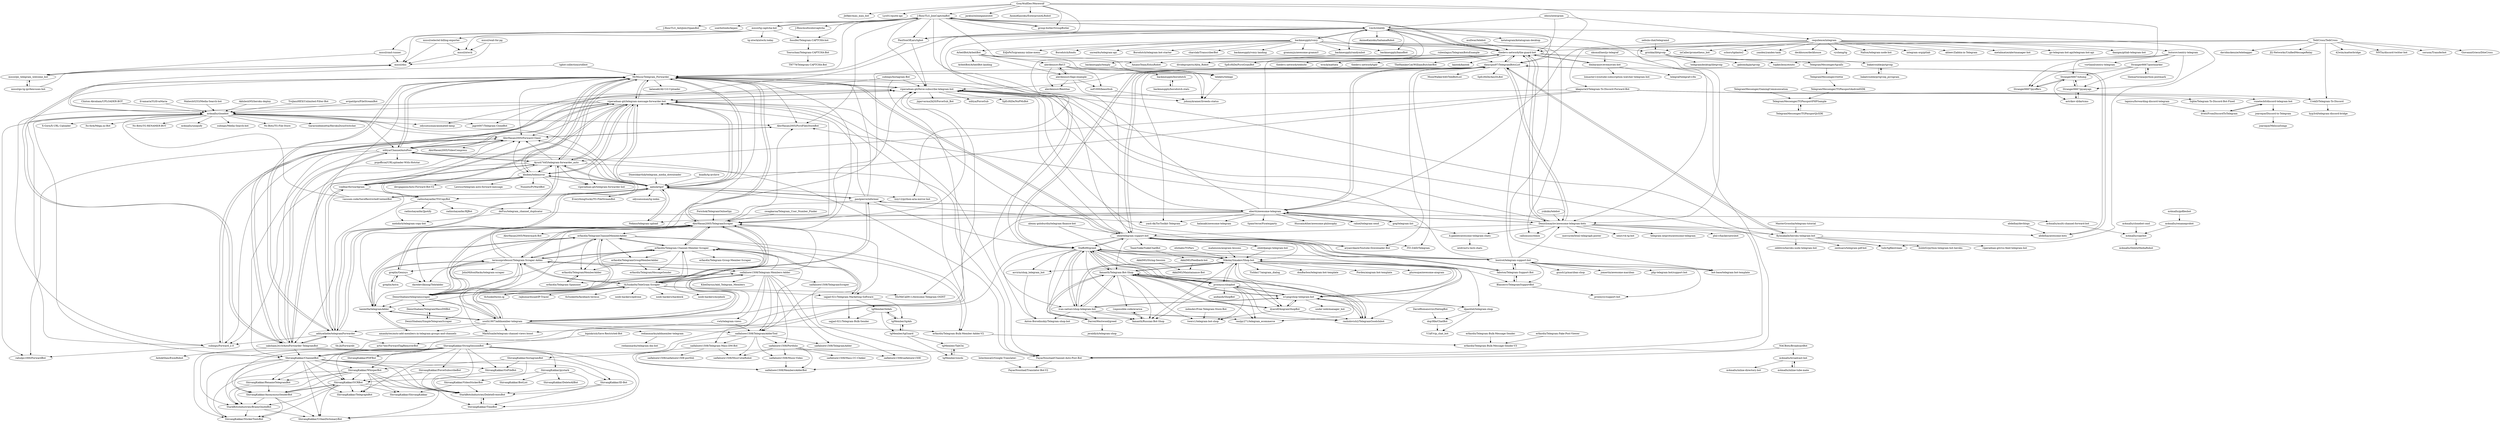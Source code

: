 digraph G {
"J-Rios/TLG_JoinCaptchaBot" -> "mxssl/tg-captcha-bot"
"J-Rios/TLG_JoinCaptchaBot" -> "fossifer/Telegram-CAPTCHA-bot"
"J-Rios/TLG_JoinCaptchaBot" -> "userbotindo/Anjani" ["e"=1]
"J-Rios/TLG_JoinCaptchaBot" -> "J-Rios/multicolorcaptcha"
"J-Rios/TLG_JoinCaptchaBot" -> "1inch/shieldy"
"J-Rios/TLG_JoinCaptchaBot" -> "thedevs-network/the-guard-bot"
"J-Rios/TLG_JoinCaptchaBot" -> "MrMissx/Telegram_Forwarder"
"J-Rios/TLG_JoinCaptchaBot" -> "group-butler/GroupButler" ["e"=1]
"J-Rios/TLG_JoinCaptchaBot" -> "viperadnan-git/force-subscribe-telegram-bot"
"J-Rios/TLG_JoinCaptchaBot" -> "PaulSonOfLars/tgbot" ["e"=1]
"J-Rios/TLG_JoinCaptchaBot" -> "AmanoTeam/EduuRobot" ["e"=1]
"J-Rios/TLG_JoinCaptchaBot" -> "Steffo99/greed"
"J-Rios/TLG_JoinCaptchaBot" -> "divideprojects/Alita_Robot" ["e"=1]
"J-Rios/TLG_JoinCaptchaBot" -> "AbirHasan2005/PyroFilesStoreBot" ["e"=1]
"J-Rios/TLG_JoinCaptchaBot" -> "J-Rios/TLG_AntiJoin2SpamBot"
"khoben/telemirror" -> "MrMissx/Telegram_Forwarder"
"khoben/telemirror" -> "Ayush7445/telegram-forwarder_auto"
"khoben/telemirror" -> "Nunnito/PyWardBot"
"khoben/telemirror" -> "viperadnan-git/telegram-message-forwarder-bot"
"khoben/telemirror" -> "deFiss/telegram_channel_duplicator"
"khoben/telemirror" -> "AbirHasan2005/Forward-Client"
"khoben/telemirror" -> "voidbar/forwardgram"
"khoben/telemirror" -> "saksham2410/AutoForwarder-TelegramBot"
"khoben/telemirror" -> "aahnik/tgcf"
"khoben/telemirror" -> "viperadnan-git/telegram-forwarder-bot"
"khoben/telemirror" -> "radinshayanfar/TGCopyBot"
"khoben/telemirror" -> "devgaganin/Auto-Forward-Bot-V2" ["e"=1]
"khoben/telemirror" -> "Lawxsz/telegram-auto-forward-message"
"dmbaranov/evemovies-bot" -> "thedevs-network/the-guard-bot"
"dmbaranov/evemovies-bot" -> "telegraf/telegraf-i18n" ["e"=1]
"dmbaranov/evemovies-bot" -> "lomaster1/youtube-subscription-watcher-telegram-bot"
"1inch/shieldy" -> "backmeupplz/voicy"
"1inch/shieldy" -> "J-Rios/TLG_JoinCaptchaBot"
"1inch/shieldy" -> "thedevs-network/the-guard-bot"
"1inch/shieldy" -> "backmeupplz/banofbot"
"1inch/shieldy" -> "ohld/telegram-support-bot"
"1inch/shieldy" -> "danyspin97/TelegramBotsList"
"1inch/shieldy" -> "tulir/tgfilestream" ["e"=1]
"1inch/shieldy" -> "backmeupplz/randymbot"
"1inch/shieldy" -> "PaulSonOfLars/tgbot" ["e"=1]
"1inch/shieldy" -> "DenisIzmaylov/awesome-telegram-bots"
"1inch/shieldy" -> "AnimeKaizoku/SaitamaRobot" ["e"=1]
"1inch/shieldy" -> "SpEcHiDe/PyroGramBot" ["e"=1]
"1inch/shieldy" -> "jagrit007/Telegram-CloneBot" ["e"=1]
"1inch/shieldy" -> "lzzy12/python-aria-mirror-bot" ["e"=1]
"1inch/shieldy" -> "kotatogram/kotatogram-desktop" ["e"=1]
"Steffo99/greed" -> "NikolaySimakov/Shop-bot"
"Steffo99/greed" -> "famaxth/Telegram-Bot-Shop"
"Steffo99/greed" -> "DarrenWestwood/greed"
"Steffo99/greed" -> "prooxyyy/shopbot"
"Steffo99/greed" -> "ivan-zaitsev/shop-telegram-bot"
"Steffo99/greed" -> "w1png/shop-telegram-bot"
"Steffo99/greed" -> "ohld/telegram-support-bot"
"Steffo99/greed" -> "famaxth/Russian-Bot-Shop"
"Steffo99/greed" -> "raulpy271/telegram_ecommerce"
"Steffo99/greed" -> "rashidovich2/TelegramGoodsInbot"
"Steffo99/greed" -> "danyspin97/TelegramBotsList"
"Steffo99/greed" -> "ilyarolf/AiogramShopBot"
"Steffo99/greed" -> "bostrot/telegram-support-bot"
"Steffo99/greed" -> "Anton-Borodinskiy/Telegram-shop-bot"
"Steffo99/greed" -> "asvirin/shop_telegram_bot"
"saksham2410/AutoForwarder-TelegramBot" -> "MrMissx/Telegram_Forwarder"
"saksham2410/AutoForwarder-TelegramBot" -> "viperadnan-git/telegram-message-forwarder-bot"
"saksham2410/AutoForwarder-TelegramBot" -> "xditya/ChannelAutoPost"
"saksham2410/AutoForwarder-TelegramBot" -> "adityathebe/telegramForwarder"
"saksham2410/AutoForwarder-TelegramBot" -> "FayasNoushad/Channel-Auto-Post-Bot"
"saksham2410/AutoForwarder-TelegramBot" -> "Ayush7445/telegram-forwarder_auto"
"saksham2410/AutoForwarder-TelegramBot" -> "AshokShau/ExonRobot" ["e"=1]
"saksham2410/AutoForwarder-TelegramBot" -> "ShivangKakkar/ChannelBot"
"saksham2410/AutoForwarder-TelegramBot" -> "viperadnan-git/force-subscribe-telegram-bot"
"adityathebe/telegramForwarder" -> "MrMissx/Telegram_Forwarder"
"adityathebe/telegramForwarder" -> "subinps/Forward_2.0"
"adityathebe/telegramForwarder" -> "voidbar/forwardgram"
"adityathebe/telegramForwarder" -> "viperadnan-git/telegram-message-forwarder-bot"
"adityathebe/telegramForwarder" -> "saksham2410/AutoForwarder-TelegramBot"
"adityathebe/telegramForwarder" -> "AbirHasan2005/Forward-Client"
"adityathebe/telegramForwarder" -> "artis7eer/ForwardTagRemoverBot"
"adityathebe/telegramForwarder" -> "Sh-Jil/Forwardit"
"adityathebe/telegramForwarder" -> "Ayush7445/telegram-forwarder_auto"
"voidbar/forwardgram" -> "adityathebe/telegramForwarder"
"voidbar/forwardgram" -> "radinshayanfar/TGCopyBot"
"voidbar/forwardgram" -> "AbirHasan2005/Forward-Client"
"voidbar/forwardgram" -> "khoben/telemirror"
"voidbar/forwardgram" -> "MrMissx/Telegram_Forwarder"
"voidbar/forwardgram" -> "viperadnan-git/telegram-message-forwarder-bot"
"Dineshkarthik/telegram_media_downloader" -> "aahnik/tgcf" ["e"=1]
"Nekmo/telegram-upload" -> "aahnik/tgcf" ["e"=1]
"backmeupplz/randymbot" -> "backmeupplz/temply"
"mahenzon/aiogram-lessons" -> "NikolaySimakov/Shop-bot" ["e"=1]
"MarkSnaile/telegram-channel-views-boost" -> "ShivangKakkar/ChannelBot"
"mxssl/tg-captcha-bot" -> "mxssl/dns"
"mxssl/tg-captcha-bot" -> "mxssl/ntwrk"
"mxssl/tg-captcha-bot" -> "mxssl/selectel-billing-exporter"
"mxssl/tg-captcha-bot" -> "J-Rios/TLG_JoinCaptchaBot"
"mxssl/tg-captcha-bot" -> "mxssl/cmd-runner"
"mxssl/tg-captcha-bot" -> "fossifer/Telegram-CAPTCHA-bot"
"mxssl/tg-captcha-bot" -> "tg-ntwrk/ntwrk.today"
"mxssl/dns" -> "mxssl/py_telegram_welcome_bot"
"mxssl/ntwrk" -> "mxssl/dns"
"mxssl/selectel-billing-exporter" -> "mxssl/dns"
"mxssl/selectel-billing-exporter" -> "mxssl/ntwrk"
"sajjad-021/Telegram-Marketing-Software" -> "tgMember/tdAds"
"sajjad-021/Telegram-Marketing-Software" -> "sajjad-021/Telegram-Bulk-Sender"
"sajjad-021/Telegram-Marketing-Software" -> "erfan4lx/Telegram-Channel-Member-Scraper"
"sajjad-021/Telegram-Marketing-Software" -> "tgMember/tgAds"
"nebula-chat/telegramd" -> "grishka/libtgvoip" ["e"=1]
"fossifer/Telegram-CAPTCHA-bot" -> "Tooruchan/Telegram-CAPTCHA-Bot"
"tgMember/tdAds" -> "tgMember/tgAds"
"tgMember/tdAds" -> "tgMember/tgGuard"
"tgMember/tdAds" -> "sajjad-021/Telegram-Bulk-Sender"
"asvirin/shop_telegram_bot" -> "Anton-Borodinskiy/Telegram-shop-bot"
"TelegramMessenger/TGPassportPHPSample" -> "TelegramMessenger/TGPassportJsSDK"
"backmeupplz/temply" -> "backmeupplz/borodutch"
"Tooruchan/Telegram-CAPTCHA-Bot" -> "TH779/Telegram-CAPTCHA-Bot"
"bakatrouble/pytgvoip" -> "bakatrouble/pytgvoip_pyrogram"
"bakatrouble/pytgvoip_pyrogram" -> "bakatrouble/pytgvoip"
"TelegramMessenger/TGPassportAndroidSDK" -> "TelegramMessenger/TGPassportPHPSample"
"backmeupplz/borodutch-stats" -> "backmeupplz/borodutch"
"Stranger6667/xdump" -> "Stranger6667/pyanyapi"
"Stranger6667/xdump" -> "Stranger6667/pyoffers"
"Stranger6667/xdump" -> "astrikov-d/dartcms"
"TelegramMessenger/TGPassportJsSDK" -> "TelegramMessenger/TGPassportPHPSample"
"mxssl/cmd-runner" -> "mxssl/dns"
"mxssl/cmd-runner" -> "mxssl/py_telegram_welcome_bot"
"backmeupplz/borodutch" -> "backmeupplz/borodutch-stats"
"mxssl/go-tg-ipv6excuses-bot" -> "mxssl/py_telegram_welcome_bot"
"mxssl/go-tg-ipv6excuses-bot" -> "mxssl/dns"
"AbirHasan2005/TelegramScraper" -> "termuxprofessor/Telegram-Scraper-Adder"
"AbirHasan2005/TelegramScraper" -> "th3unkn0n/TeleGram-Scraper"
"AbirHasan2005/TelegramScraper" -> "MrMissx/Telegram_Forwarder"
"AbirHasan2005/TelegramScraper" -> "south1907/addmember-telegram"
"AbirHasan2005/TelegramScraper" -> "erfan4lx/Telegram-Channel-Member-Scraper"
"AbirHasan2005/TelegramScraper" -> "DenizShabani/telegramscraper"
"AbirHasan2005/TelegramScraper" -> "tanim0la/telegramAdder"
"AbirHasan2005/TelegramScraper" -> "daredevilkinng/TeleAdder"
"AbirHasan2005/TelegramScraper" -> "viperadnan-git/force-subscribe-telegram-bot"
"AbirHasan2005/TelegramScraper" -> "erfan4lx/TelegramChannelMemberAdder"
"AbirHasan2005/TelegramScraper" -> "AbirHasan2005/PyroFilesStoreBot" ["e"=1]
"AbirHasan2005/TelegramScraper" -> "greplix/Genisys"
"AbirHasan2005/TelegramScraper" -> "viperadnan-git/telegram-message-forwarder-bot"
"AbirHasan2005/TelegramScraper" -> "AbirHasan2005/Watermark-Bot" ["e"=1]
"AbirHasan2005/TelegramScraper" -> "sajjad-021/Telegram-Marketing-Software"
"th3unkn0n/osi.ig" -> "th3unkn0n/TeleGram-Scraper" ["e"=1]
"paulpierre/informer" -> "AbirHasan2005/TelegramScraper" ["e"=1]
"paulpierre/informer" -> "aahnik/tgcf" ["e"=1]
"paulpierre/informer" -> "th3unkn0n/TeleGram-Scraper" ["e"=1]
"paulpierre/informer" -> "MrMissx/Telegram_Forwarder" ["e"=1]
"paulpierre/informer" -> "viperadnan-git/telegram-message-forwarder-bot" ["e"=1]
"paulpierre/informer" -> "Steffo99/greed" ["e"=1]
"paulpierre/informer" -> "ebertti/awesome-telegram" ["e"=1]
"termuxprofessor/Telegram-Scraper-Adder" -> "AbirHasan2005/TelegramScraper"
"termuxprofessor/Telegram-Scraper-Adder" -> "erfan4lx/TelegramChannelMemberAdder"
"termuxprofessor/Telegram-Scraper-Adder" -> "tanim0la/telegramAdder"
"termuxprofessor/Telegram-Scraper-Adder" -> "south1907/addmember-telegram"
"termuxprofessor/Telegram-Scraper-Adder" -> "th3unkn0n/TeleGram-Scraper"
"termuxprofessor/Telegram-Scraper-Adder" -> "erfan4lx/Telegram-Channel-Member-Scraper"
"termuxprofessor/Telegram-Scraper-Adder" -> "daredevilkinng/TeleAdder"
"termuxprofessor/Telegram-Scraper-Adder" -> "viperadnan-git/force-subscribe-telegram-bot"
"termuxprofessor/Telegram-Scraper-Adder" -> "MrMissx/Telegram_Forwarder"
"termuxprofessor/Telegram-Scraper-Adder" -> "DenizShabani/telegramscraper"
"termuxprofessor/Telegram-Scraper-Adder" -> "MarkSnaile/telegram-channel-views-boost"
"termuxprofessor/Telegram-Scraper-Adder" -> "saifalisew1508/TelegramAdderTool"
"termuxprofessor/Telegram-Scraper-Adder" -> "greplix/Genisys"
"termuxprofessor/Telegram-Scraper-Adder" -> "saifalisew1508/Telegram-Members-Adder"
"termuxprofessor/Telegram-Scraper-Adder" -> "JohnMiltonHacks/telegram-scraper"
"MrMissx/Telegram_Forwarder" -> "viperadnan-git/telegram-message-forwarder-bot"
"MrMissx/Telegram_Forwarder" -> "saksham2410/AutoForwarder-TelegramBot"
"MrMissx/Telegram_Forwarder" -> "adityathebe/telegramForwarder"
"MrMissx/Telegram_Forwarder" -> "Ayush7445/telegram-forwarder_auto"
"MrMissx/Telegram_Forwarder" -> "aahnik/tgcf"
"MrMissx/Telegram_Forwarder" -> "khoben/telemirror"
"MrMissx/Telegram_Forwarder" -> "xditya/ChannelAutoPost"
"MrMissx/Telegram_Forwarder" -> "AbirHasan2005/Forward-Client"
"MrMissx/Telegram_Forwarder" -> "viperadnan-git/force-subscribe-telegram-bot"
"MrMissx/Telegram_Forwarder" -> "AbirHasan2005/TelegramScraper"
"MrMissx/Telegram_Forwarder" -> "voidbar/forwardgram"
"MrMissx/Telegram_Forwarder" -> "AbirHasan2005/PyroFilesStoreBot" ["e"=1]
"MrMissx/Telegram_Forwarder" -> "ohld/telegram-support-bot"
"MrMissx/Telegram_Forwarder" -> "kalanakt/All-Url-Uploader" ["e"=1]
"MrMissx/Telegram_Forwarder" -> "m4mallu/clonebot"
"NikolaySimakov/Shop-bot" -> "prooxyyy/shopbot"
"NikolaySimakov/Shop-bot" -> "w1png/shop-telegram-bot"
"NikolaySimakov/Shop-bot" -> "Steffo99/greed"
"NikolaySimakov/Shop-bot" -> "famaxth/Telegram-Bot-Shop"
"NikolaySimakov/Shop-bot" -> "rashidovich2/TelegramGoodsInbot"
"NikolaySimakov/Shop-bot" -> "ivan-zaitsev/shop-telegram-bot"
"NikolaySimakov/Shop-bot" -> "Forden/aiogram-bot-template" ["e"=1]
"NikolaySimakov/Shop-bot" -> "ilyarolf/AiogramShopBot"
"NikolaySimakov/Shop-bot" -> "pluresque/awesome-aiogram" ["e"=1]
"NikolaySimakov/Shop-bot" -> "raulpy271/telegram_ecommerce"
"NikolaySimakov/Shop-bot" -> "famaxth/Russian-Bot-Shop"
"NikolaySimakov/Shop-bot" -> "dpashtet/telegram-shop"
"NikolaySimakov/Shop-bot" -> "Tishka17/aiogram_dialog" ["e"=1]
"NikolaySimakov/Shop-bot" -> "donBarbos/telegram-bot-template" ["e"=1]
"NikolaySimakov/Shop-bot" -> "asvirin/shop_telegram_bot"
"th3unkn0n/TeleGram-Scraper" -> "AbirHasan2005/TelegramScraper"
"th3unkn0n/TeleGram-Scraper" -> "termuxprofessor/Telegram-Scraper-Adder"
"th3unkn0n/TeleGram-Scraper" -> "th3unkn0n/osi.ig" ["e"=1]
"th3unkn0n/TeleGram-Scraper" -> "DenizShabani/telegramscraper"
"th3unkn0n/TeleGram-Scraper" -> "saifalisew1508/Telegram-Members-Adder"
"th3unkn0n/TeleGram-Scraper" -> "erfan4lx/Telegram-Channel-Member-Scraper"
"th3unkn0n/TeleGram-Scraper" -> "paulpierre/informer" ["e"=1]
"th3unkn0n/TeleGram-Scraper" -> "rajkumardusad/IP-Tracer" ["e"=1]
"th3unkn0n/TeleGram-Scraper" -> "th3unkn0n/facebash-termux" ["e"=1]
"th3unkn0n/TeleGram-Scraper" -> "sajjad-021/Telegram-Marketing-Software"
"th3unkn0n/TeleGram-Scraper" -> "noob-hackers/ipdrone" ["e"=1]
"th3unkn0n/TeleGram-Scraper" -> "ItIsMeCall911/Awesome-Telegram-OSINT" ["e"=1]
"th3unkn0n/TeleGram-Scraper" -> "noob-hackers/hacklock" ["e"=1]
"th3unkn0n/TeleGram-Scraper" -> "tanim0la/telegramAdder"
"th3unkn0n/TeleGram-Scraper" -> "noob-hackers/mrphish" ["e"=1]
"dpashtet/telegram-shop" -> "V1kF/vip_chat_bot"
"dpashtet/telegram-shop" -> "dop3file/ChatBot"
"swagkarna/Telegram_User_Number_Finder" -> "AbirHasan2005/TelegramScraper" ["e"=1]
"dop3file/ChatBot" -> "V1kF/vip_chat_bot"
"Blazzerrr/TelegramSupportBot" -> "fabston/Telegram-Support-Bot"
"Blazzerrr/TelegramSupportBot" -> "prooxyyy/support-bot"
"mxssl/wait-for-pg" -> "mxssl/dns"
"mxssl/wait-for-pg" -> "mxssl/ntwrk"
"nksmnf/nestjs-telegraf" -> "dmbaranov/evemovies-bot" ["e"=1]
"Mahesh0253/Media-Search-bot" -> "m4mallu/clonebot" ["e"=1]
"Forichok/TelegramOnlineSpy" -> "AbirHasan2005/TelegramScraper" ["e"=1]
"ivan-zaitsev/shop-telegram-bot" -> "famaxth/Telegram-Bot-Shop"
"ivan-zaitsev/shop-telegram-bot" -> "NikolaySimakov/Shop-bot"
"ivan-zaitsev/shop-telegram-bot" -> "Steffo99/greed"
"ivan-zaitsev/shop-telegram-bot" -> "w1png/shop-telegram-bot"
"ivan-zaitsev/shop-telegram-bot" -> "DarrenWestwood/greed"
"ivan-zaitsev/shop-telegram-bot" -> "Anton-Borodinskiy/Telegram-shop-bot"
"ivan-zaitsev/shop-telegram-bot" -> "rashidovich2/TelegramGoodsInbot"
"ivan-zaitsev/shop-telegram-bot" -> "famaxth/Russian-Bot-Shop"
"ivan-zaitsev/shop-telegram-bot" -> "raulpy271/telegram_ecommerce"
"alexey-goloburdin/telegram-finance-bot" -> "NikolaySimakov/Shop-bot" ["e"=1]
"alexey-goloburdin/telegram-finance-bot" -> "ohld/telegram-support-bot" ["e"=1]
"erfan4lx/TelegramGroupMemberAdder" -> "erfan4lx/TelegramMemberAdder"
"erfan4lx/TelegramGroupMemberAdder" -> "erfan4lx/TelegramMessageSender"
"erfan4lx/TelegramMemberAdder" -> "erfan4lx/Telegram-Spammer"
"south1907/addmember-telegram" -> "termuxprofessor/Telegram-Scraper-Adder"
"south1907/addmember-telegram" -> "tanim0la/telegramAdder"
"south1907/addmember-telegram" -> "AbirHasan2005/TelegramScraper"
"south1907/addmember-telegram" -> "erfan4lx/TelegramChannelMemberAdder"
"south1907/addmember-telegram" -> "viperadnan-git/force-subscribe-telegram-bot"
"south1907/addmember-telegram" -> "saifalisew1508/TelegramAdderTool"
"south1907/addmember-telegram" -> "redianmarku/addmember-telegram"
"south1907/addmember-telegram" -> "MarkSnaile/telegram-channel-views-boost"
"south1907/addmember-telegram" -> "adityathebe/telegramForwarder"
"south1907/addmember-telegram" -> "MrMissx/Telegram_Forwarder"
"south1907/addmember-telegram" -> "erfan4lx/Telegram-Channel-Member-Scraper"
"south1907/addmember-telegram" -> "erfan4lx/Telegram-Bulk-Member-Adder-V2"
"south1907/addmember-telegram" -> "amanbytes/auto-add-members-in-telegram-groups-and-channels"
"erfan4lx/TelegramChannelMemberAdder" -> "erfan4lx/Telegram-Channel-Member-Scraper"
"erfan4lx/TelegramChannelMemberAdder" -> "erfan4lx/TelegramGroupMemberAdder"
"erfan4lx/TelegramChannelMemberAdder" -> "termuxprofessor/Telegram-Scraper-Adder"
"erfan4lx/TelegramChannelMemberAdder" -> "erfan4lx/Telegram-Bulk-Member-Adder-V2"
"erfan4lx/TelegramChannelMemberAdder" -> "tanim0la/telegramAdder"
"erfan4lx/TelegramChannelMemberAdder" -> "south1907/addmember-telegram"
"erfan4lx/TelegramChannelMemberAdder" -> "erfan4lx/TelegramMemberAdder"
"erfan4lx/TelegramChannelMemberAdder" -> "saifalisew1508/TelegramAdderTool"
"erfan4lx/Telegram-Channel-Member-Scraper" -> "erfan4lx/TelegramChannelMemberAdder"
"erfan4lx/Telegram-Channel-Member-Scraper" -> "erfan4lx/TelegramGroupMemberAdder"
"erfan4lx/Telegram-Channel-Member-Scraper" -> "erfan4lx/Telegram-Group-Member-Scraper"
"erfan4lx/Telegram-Channel-Member-Scraper" -> "sajjad-021/Telegram-Marketing-Software"
"erfan4lx/Telegram-Channel-Member-Scraper" -> "AbirHasan2005/TelegramScraper"
"erfan4lx/Telegram-Channel-Member-Scraper" -> "erfan4lx/TelegramMessageSender"
"erfan4lx/Telegram-Channel-Member-Scraper" -> "termuxprofessor/Telegram-Scraper-Adder"
"erfan4lx/Telegram-Channel-Member-Scraper" -> "erfan4lx/Telegram-Bulk-Member-Adder-V2"
"erfan4lx/Telegram-Channel-Member-Scraper" -> "erfan4lx/Telegram-Spammer"
"erfan4lx/Telegram-Channel-Member-Scraper" -> "erfan4lx/TelegramMemberAdder"
"AkhileshNS/heroku-deploy" -> "m4mallu/clonebot" ["e"=1]
"viperadnan-git/force-subscribe-telegram-bot" -> "viperadnan-git/telegram-message-forwarder-bot"
"viperadnan-git/force-subscribe-telegram-bot" -> "odysseusmax/animated-lamp" ["e"=1]
"viperadnan-git/force-subscribe-telegram-bot" -> "jigarvarma2k20/ForceSub_Bot"
"viperadnan-git/force-subscribe-telegram-bot" -> "xditya/ForceSub"
"viperadnan-git/force-subscribe-telegram-bot" -> "MrMissx/Telegram_Forwarder"
"viperadnan-git/force-subscribe-telegram-bot" -> "FayasNoushad/Channel-Auto-Post-Bot"
"viperadnan-git/force-subscribe-telegram-bot" -> "SpEcHiDe/NoPMsBot" ["e"=1]
"tanim0la/telegramAdder" -> "erfan4lx/TelegramChannelMemberAdder"
"tanim0la/telegramAdder" -> "termuxprofessor/Telegram-Scraper-Adder"
"tanim0la/telegramAdder" -> "south1907/addmember-telegram"
"tanim0la/telegramAdder" -> "amanbytes/auto-add-members-in-telegram-groups-and-channels"
"runetech0/discord-telegram-bot" -> "dveit/FromDiscordToTelegram"
"runetech0/discord-telegram-bot" -> "joaroque/Discord-to-Telegram"
"fabston/Telegram-Support-Bot" -> "Blazzerrr/TelegramSupportBot"
"fabston/Telegram-Support-Bot" -> "bostrot/telegram-support-bot"
"fabston/Telegram-Support-Bot" -> "ohld/telegram-support-bot"
"DarrenWestwood/greed" -> "famaxth/Telegram-Bot-Shop"
"DarrenWestwood/greed" -> "jeraldlyh/telegram-shop"
"TelegramMessenger/tgcalls" -> "TelegramMessenger/rlottie"
"1mpossible-code/avarice" -> "famaxth/Russian-Bot-Shop"
"erfan4lx/Telegram-Bulk-Message-Sender" -> "erfan4lx/Telegram-Bulk-Message-Sender-V3"
"TelegramMessenger/rlottie" -> "TelegramMessenger/TGPassportAndroidSDK"
"radinshayanfar/TGCopyBot" -> "mehdiirh/telegram-copy-bot"
"radinshayanfar/TGCopyBot" -> "deFiss/telegram_channel_duplicator"
"radinshayanfar/TGCopyBot" -> "radinshayanfar/RJBot"
"radinshayanfar/TGCopyBot" -> "radinshayanfar/Jpotify"
"astrikov-d/dartcms" -> "Stranger6667/pyanyapi"
"yukuku/telebot" -> "DenisIzmaylov/awesome-telegram-bots" ["e"=1]
"tgbot-collection/ytdlbot" -> "m4mallu/clonebot" ["e"=1]
"tgbot-collection/ytdlbot" -> "MrMissx/Telegram_Forwarder" ["e"=1]
"knadh/tg-archive" -> "aahnik/tgcf" ["e"=1]
"ohld/django-telegram-bot" -> "ohld/telegram-support-bot" ["e"=1]
"ohld/django-telegram-bot" -> "NikolaySimakov/Shop-bot" ["e"=1]
"aahnik/tgcf" -> "MrMissx/Telegram_Forwarder"
"aahnik/tgcf" -> "viperadnan-git/telegram-message-forwarder-bot"
"aahnik/tgcf" -> "Ayush7445/telegram-forwarder_auto"
"aahnik/tgcf" -> "khoben/telemirror"
"aahnik/tgcf" -> "m4mallu/clonebot"
"aahnik/tgcf" -> "vasusen-code/SaveRestrictedContentBot" ["e"=1]
"aahnik/tgcf" -> "odysseusmax/tg-index" ["e"=1]
"aahnik/tgcf" -> "EverythingSuckz/TG-FileStreamBot" ["e"=1]
"aahnik/tgcf" -> "AbirHasan2005/Forward-Client"
"aahnik/tgcf" -> "xditya/ChannelAutoPost"
"aahnik/tgcf" -> "Nekmo/telegram-upload" ["e"=1]
"aahnik/tgcf" -> "paulpierre/informer" ["e"=1]
"aahnik/tgcf" -> "yash-dk/TorToolkit-Telegram" ["e"=1]
"aahnik/tgcf" -> "radinshayanfar/TGCopyBot"
"aahnik/tgcf" -> "lzzy12/python-aria-mirror-bot" ["e"=1]
"rubenlagus/TelegramBotsExample" -> "ivan-zaitsev/shop-telegram-bot" ["e"=1]
"rubenlagus/TelegramBotsExample" -> "danyspin97/TelegramBotsList" ["e"=1]
"viperadnan-git/telegram-message-forwarder-bot" -> "MrMissx/Telegram_Forwarder"
"viperadnan-git/telegram-message-forwarder-bot" -> "Ayush7445/telegram-forwarder_auto"
"viperadnan-git/telegram-message-forwarder-bot" -> "saksham2410/AutoForwarder-TelegramBot"
"viperadnan-git/telegram-message-forwarder-bot" -> "xditya/ChannelAutoPost"
"viperadnan-git/telegram-message-forwarder-bot" -> "AbirHasan2005/Forward-Client"
"viperadnan-git/telegram-message-forwarder-bot" -> "adityathebe/telegramForwarder"
"viperadnan-git/telegram-message-forwarder-bot" -> "aahnik/tgcf"
"viperadnan-git/telegram-message-forwarder-bot" -> "viperadnan-git/force-subscribe-telegram-bot"
"viperadnan-git/telegram-message-forwarder-bot" -> "subinps/Forward_2.0"
"viperadnan-git/telegram-message-forwarder-bot" -> "khoben/telemirror"
"viperadnan-git/telegram-message-forwarder-bot" -> "m4mallu/clonebot"
"viperadnan-git/telegram-message-forwarder-bot" -> "viperadnan-git/telegram-forwarder-bot"
"viperadnan-git/telegram-message-forwarder-bot" -> "FayasNoushad/Channel-Auto-Post-Bot"
"viperadnan-git/telegram-message-forwarder-bot" -> "voidbar/forwardgram"
"viperadnan-git/telegram-message-forwarder-bot" -> "artis7eer/ForwardTagRemoverBot"
"elizhabs/TGPars" -> "NikolaySimakov/Shop-bot" ["e"=1]
"AbirHasan2005/Forward-Client" -> "subinps/Forward_2.0"
"AbirHasan2005/Forward-Client" -> "rahulps1000/ForwardBot"
"AbirHasan2005/Forward-Client" -> "AbirHasan2005/VideoCompress" ["e"=1]
"AbirHasan2005/Forward-Client" -> "xditya/ChannelAutoPost"
"AbirHasan2005/Forward-Client" -> "AbirHasan2005/PyroFilesStoreBot" ["e"=1]
"TroJanzHEX/Unlimited-Filter-Bot" -> "m4mallu/clonebot" ["e"=1]
"aryanvikash/Youtube-Downloader-Bot" -> "viperadnan-git/force-subscribe-telegram-bot" ["e"=1]
"famaxth/Russian-Bot-Shop" -> "1mpossible-code/avarice"
"greplix/Astra" -> "greplix/Genisys"
"ohld/telegram-support-bot" -> "bostrot/telegram-support-bot"
"ohld/telegram-support-bot" -> "fabston/Telegram-Support-Bot"
"ohld/telegram-support-bot" -> "MrMissx/Telegram_Forwarder"
"ohld/telegram-support-bot" -> "Blazzerrr/TelegramSupportBot"
"ohld/telegram-support-bot" -> "viperadnan-git/force-subscribe-telegram-bot"
"ohld/telegram-support-bot" -> "danyspin97/TelegramBotsList"
"ohld/telegram-support-bot" -> "ohld/django-telegram-bot" ["e"=1]
"ohld/telegram-support-bot" -> "Steffo99/greed"
"ohld/telegram-support-bot" -> "viperadnan-git/telegram-message-forwarder-bot"
"ohld/telegram-support-bot" -> "ITZ-ZAID/Telegram" ["e"=1]
"ohld/telegram-support-bot" -> "aryanvikash/Youtube-Downloader-Bot" ["e"=1]
"ohld/telegram-support-bot" -> "NikolaySimakov/Shop-bot"
"ohld/telegram-support-bot" -> "famaxth/Telegram-Bot-Shop"
"ohld/telegram-support-bot" -> "ShivangKakkar/ChannelBot"
"ohld/telegram-support-bot" -> "TeamYukki/YukkiChatBot"
"mullwar/telebot" -> "thedevs-network/the-guard-bot" ["e"=1]
"m4mallu/broadcast-bot" -> "m4mallu/inline-directory-bot"
"m4mallu/broadcast-bot" -> "m4mallu/inline-tube-mate"
"amanbytes/auto-add-members-in-telegram-groups-and-channels" -> "tanim0la/telegramAdder"
"AbirHasan2005/PyroFilesStoreBot" -> "AbirHasan2005/Forward-Client" ["e"=1]
"subinps/Instagram-Bot" -> "ShivangKakkar/InstagramBot" ["e"=1]
"subinps/Instagram-Bot" -> "viperadnan-git/force-subscribe-telegram-bot" ["e"=1]
"subinps/Instagram-Bot" -> "xditya/ChannelAutoPost" ["e"=1]
"kkapuria3/Telegram-To-Discord-Forward-Bot" -> "runetech0/discord-telegram-bot"
"kkapuria3/Telegram-To-Discord-Forward-Bot" -> "viperadnan-git/telegram-message-forwarder-bot"
"kkapuria3/Telegram-To-Discord-Forward-Bot" -> "Sqble/Telegram-To-Discord-Bot-Fixed"
"kkapuria3/Telegram-To-Discord-Forward-Bot" -> "UrekD/Telegram-To-Discord"
"kkapuria3/Telegram-To-Discord-Forward-Bot" -> "Ayush7445/telegram-forwarder_auto"
"kkapuria3/Telegram-To-Discord-Forward-Bot" -> "aahnik/tgcf"
"themartorana/python-postmark" -> "Stranger6667/postmarker"
"avipatilpro/FileStreamBot" -> "m4mallu/clonebot" ["e"=1]
"erfan4lx/Telegram-Spammer" -> "erfan4lx/TelegramMemberAdder"
"m4mallu/clonebot" -> "m4mallu/uniquify"
"m4mallu/clonebot" -> "AbirHasan2005/PyroFilesStoreBot" ["e"=1]
"m4mallu/clonebot" -> "AbirHasan2005/Forward-Client"
"m4mallu/clonebot" -> "subinps/Media-Search-bot" ["e"=1]
"m4mallu/clonebot" -> "Ns-Bots/TG-File-Store" ["e"=1]
"m4mallu/clonebot" -> "tiararosebiezetta/HerokuDynoSwitcher" ["e"=1]
"m4mallu/clonebot" -> "jagrit007/Telegram-CloneBot" ["e"=1]
"m4mallu/clonebot" -> "rahulps1000/ForwardBot"
"m4mallu/clonebot" -> "odysseusmax/animated-lamp" ["e"=1]
"m4mallu/clonebot" -> "xditya/ChannelAutoPost"
"m4mallu/clonebot" -> "X-Gorn/X-URL-Uploader" ["e"=1]
"m4mallu/clonebot" -> "ShivangKakkar/ChannelBot"
"m4mallu/clonebot" -> "subinps/Forward_2.0"
"m4mallu/clonebot" -> "Itz-fork/Mega.nz-Bot" ["e"=1]
"m4mallu/clonebot" -> "Ns-Bots/TG-RENAMER-BOT" ["e"=1]
"Ayush7445/telegram-forwarder_auto" -> "viperadnan-git/telegram-message-forwarder-bot"
"Ayush7445/telegram-forwarder_auto" -> "MrMissx/Telegram_Forwarder"
"Ayush7445/telegram-forwarder_auto" -> "xditya/ChannelAutoPost"
"Ayush7445/telegram-forwarder_auto" -> "saksham2410/AutoForwarder-TelegramBot"
"Ayush7445/telegram-forwarder_auto" -> "khoben/telemirror"
"Ayush7445/telegram-forwarder_auto" -> "AbirHasan2005/Forward-Client"
"Ayush7445/telegram-forwarder_auto" -> "aahnik/tgcf"
"Ayush7445/telegram-forwarder_auto" -> "adityathebe/telegramForwarder"
"Ayush7445/telegram-forwarder_auto" -> "viperadnan-git/telegram-forwarder-bot"
"Ayush7445/telegram-forwarder_auto" -> "voidbar/forwardgram"
"Ayush7445/telegram-forwarder_auto" -> "subinps/Forward_2.0"
"Ayush7445/telegram-forwarder_auto" -> "FayasNoushad/Channel-Auto-Post-Bot"
"xditya/ChannelAutoPost" -> "FayasNoushad/Channel-Auto-Post-Bot"
"xditya/ChannelAutoPost" -> "AbirHasan2005/Forward-Client"
"xditya/ChannelAutoPost" -> "viperadnan-git/telegram-message-forwarder-bot"
"xditya/ChannelAutoPost" -> "subinps/Forward_2.0"
"xditya/ChannelAutoPost" -> "saksham2410/AutoForwarder-TelegramBot"
"xditya/ChannelAutoPost" -> "MrMissx/Telegram_Forwarder"
"xditya/ChannelAutoPost" -> "Ayush7445/telegram-forwarder_auto"
"xditya/ChannelAutoPost" -> "prgofficial/URLuploader-With-Hotstar" ["e"=1]
"xditya/ChannelAutoPost" -> "ShivangKakkar/ChannelBot"
"famaxth/Telegram-Bot-Shop" -> "prooxyyy/shopbot"
"famaxth/Telegram-Bot-Shop" -> "rashidovich2/TelegramGoodsInbot"
"famaxth/Telegram-Bot-Shop" -> "famaxth/Russian-Bot-Shop"
"famaxth/Telegram-Bot-Shop" -> "NikolaySimakov/Shop-bot"
"famaxth/Telegram-Bot-Shop" -> "w1png/shop-telegram-bot"
"famaxth/Telegram-Bot-Shop" -> "DarrenWestwood/greed"
"famaxth/Telegram-Bot-Shop" -> "twers1/telegram-bot-shop"
"famaxth/Telegram-Bot-Shop" -> "1mpossible-code/avarice"
"famaxth/Telegram-Bot-Shop" -> "Steffo99/greed"
"famaxth/Telegram-Bot-Shop" -> "ivan-zaitsev/shop-telegram-bot"
"famaxth/Telegram-Bot-Shop" -> "ilyarolf/AiogramShopBot"
"greplix/Genisys" -> "greplix/Astra"
"greplix/Genisys" -> "daredevilkinng/TeleAdder"
"greplix/Genisys" -> "AbirHasan2005/TelegramScraper"
"FayasNoushad/Channel-Auto-Post-Bot" -> "FayasNoushad/Translator-Bot-V2"
"erfan4lx/Telegram-Bulk-Member-Adder-V2" -> "erfan4lx/Telegram-Bulk-Message-Sender-V3"
"AkkilMG/String-Session" -> "AkkilMG/Maintainance-Bot"
"AkkilMG/Feedback-bot" -> "AkkilMG/Maintainance-Bot"
"deFiss/telegram_channel_duplicator" -> "mehdiirh/telegram-copy-bot"
"deFiss/telegram_channel_duplicator" -> "m4mallu/multi-channel-forward-bot"
"m4mallu/multi-channel-forward-bot" -> "m4mallu/copybot"
"m4mallu/clonebot-cmd" -> "m4mallu/copybot"
"subinps/Forward_2.0" -> "rahulps1000/ForwardBot"
"subinps/Forward_2.0" -> "AbirHasan2005/Forward-Client"
"m4mallu/copybot" -> "m4mallu/DeleteMediaRobot"
"lntechnical2/Google-Translater-" -> "FayasNoushad/Translator-Bot-V2"
"m4mallu/renameprobot" -> "m4mallu/copybot"
"m4mallu/inline-tube-mate" -> "m4mallu/broadcast-bot"
"m4mallu/gofilesbot" -> "m4mallu/renameprobot"
"telekits/teleapi" -> "johnnykramer/liveedu-status"
"StarkBotsIndustries/BrainyQuoteBot" -> "ShivangKakkar/UrbanDictionaryBot"
"StarkBotsIndustries/BrainyQuoteBot" -> "ShivangKakkar/StickerToolsBot"
"ShivangKakkar/OCRBot" -> "StarkBotsIndustries/DeleteEventsBot"
"ShivangKakkar/OCRBot" -> "ShivangKakkar/UrbanDictionaryBot"
"ShivangKakkar/OCRBot" -> "ShivangKakkar/AnonymousSenderBot"
"ShivangKakkar/OCRBot" -> "ShivangKakkar/TelegraphBot"
"ShivangKakkar/OCRBot" -> "ShivangKakkar/StickerToolsBot"
"ShivangKakkar/OCRBot" -> "StarkBotsIndustries/BrainyQuoteBot"
"ShivangKakkar/OCRBot" -> "ShivangKakkar/ShivangKakkar"
"ShivangKakkar/WhisperBot" -> "ShivangKakkar/OCRBot"
"ShivangKakkar/WhisperBot" -> "ShivangKakkar/StickerToolsBot"
"ShivangKakkar/WhisperBot" -> "StarkBotsIndustries/BrainyQuoteBot"
"ShivangKakkar/WhisperBot" -> "ShivangKakkar/UrbanDictionaryBot"
"ShivangKakkar/WhisperBot" -> "ShivangKakkar/TelegraphBot"
"ShivangKakkar/WhisperBot" -> "ShivangKakkar/AnonymousSenderBot"
"ShivangKakkar/WhisperBot" -> "StarkBotsIndustries/DeleteEventsBot"
"ShivangKakkar/WhisperBot" -> "ShivangKakkar/ShivangKakkar"
"ShivangKakkar/WhisperBot" -> "ShivangKakkar/RenameTelegramBot"
"ShivangKakkar/RenameTelegramBot" -> "StarkBotsIndustries/BrainyQuoteBot"
"ShivangKakkar/RenameTelegramBot" -> "ShivangKakkar/AnonymousSenderBot"
"ShivangKakkar/AnonymousSenderBot" -> "ShivangKakkar/UrbanDictionaryBot"
"ShivangKakkar/AnonymousSenderBot" -> "StarkBotsIndustries/BrainyQuoteBot"
"ShivangKakkar/AnonymousSenderBot" -> "ShivangKakkar/StickerToolsBot"
"ShivangKakkar/AnonymousSenderBot" -> "ShivangKakkar/OCRBot"
"vasusen-code/SaveRestrictedContentBot" -> "aahnik/tgcf" ["e"=1]
"vasusen-code/SaveRestrictedContentBot" -> "m4mallu/clonebot" ["e"=1]
"vasusen-code/SaveRestrictedContentBot" -> "MrMissx/Telegram_Forwarder" ["e"=1]
"Clinton-Abraham/UPLOADER-BOT" -> "m4mallu/clonebot" ["e"=1]
"saifalisew1508/Telegram-Members-Adder" -> "saifalisew1508/TelegramAdderTool"
"saifalisew1508/Telegram-Members-Adder" -> "DenizShabani/telegramscraper"
"saifalisew1508/Telegram-Members-Adder" -> "AbirHasan2005/TelegramScraper"
"saifalisew1508/Telegram-Members-Adder" -> "termuxprofessor/Telegram-Scraper-Adder"
"saifalisew1508/Telegram-Members-Adder" -> "th3unkn0n/TeleGram-Scraper"
"saifalisew1508/Telegram-Members-Adder" -> "south1907/addmember-telegram"
"saifalisew1508/Telegram-Members-Adder" -> "KibeDarius/Add_Telegram_Members"
"saifalisew1508/Telegram-Members-Adder" -> "tanim0la/telegramAdder"
"saifalisew1508/Telegram-Members-Adder" -> "saifalisew1508/Portfolio"
"saifalisew1508/Telegram-Members-Adder" -> "saifalisew1508/Telegram-Mass-DM-Bot"
"saifalisew1508/Telegram-Members-Adder" -> "erfan4lx/Telegram-Channel-Member-Scraper"
"saifalisew1508/Telegram-Members-Adder" -> "saifalisew1508/TelegramScraper"
"saifalisew1508/Telegram-Members-Adder" -> "saifalisew1508/saifalisew1508"
"saifalisew1508/Telegram-Members-Adder" -> "saifalisew1508/TelegramAdder"
"saifalisew1508/Telegram-Members-Adder" -> "vwh/telegram-views" ["e"=1]
"redianmarku/addmember-telegram" -> "redianmarku/telegram-dm-bot" ["e"=1]
"MasterGroosha/telegram-tutorial" -> "Kylmakalle/heroku-telegram-bot" ["e"=1]
"ShivangKakkar/InstagramBot" -> "ShivangKakkar/WhisperBot"
"ShivangKakkar/InstagramBot" -> "ShivangKakkar/VideoStickerBot"
"ShivangKakkar/InstagramBot" -> "ShivangKakkar/ID-Bot"
"ShivangKakkar/InstagramBot" -> "ShivangKakkar/GoFileBot"
"DenizShabani/telegramscraper" -> "DenizShabani/SimpleTelegramScraper"
"DenizShabani/telegramscraper" -> "DenizShabani/TelegramMassDMBot"
"DenizShabani/telegramscraper" -> "AbirHasan2005/TelegramScraper"
"DenizShabani/telegramscraper" -> "saifalisew1508/Telegram-Members-Adder"
"DenizShabani/telegramscraper" -> "termuxprofessor/Telegram-Scraper-Adder"
"DenizShabani/telegramscraper" -> "tanim0la/telegramAdder"
"DenizShabani/telegramscraper" -> "th3unkn0n/TeleGram-Scraper"
"DenizShabani/telegramscraper" -> "erfan4lx/Telegram-Channel-Member-Scraper"
"DenizShabani/telegramscraper" -> "south1907/addmember-telegram"
"DenizShabani/telegramscraper" -> "erfan4lx/TelegramChannelMemberAdder"
"DenizShabani/SimpleTelegramScraper" -> "DenizShabani/TelegramMassDMBot"
"DenizShabani/TelegramMassDMBot" -> "DenizShabani/SimpleTelegramScraper"
"ShivangKakkar/ChannelBot" -> "ShivangKakkar/OCRBot"
"ShivangKakkar/ChannelBot" -> "ShivangKakkar/RenameTelegramBot"
"ShivangKakkar/ChannelBot" -> "ShivangKakkar/WhisperBot"
"ShivangKakkar/ChannelBot" -> "ShivangKakkar/ID-Bot"
"ShivangKakkar/ChannelBot" -> "StarkBotsIndustries/BrainyQuoteBot"
"ShivangKakkar/ChannelBot" -> "ShivangKakkar/AnonymousSenderBot"
"ShivangKakkar/ChannelBot" -> "StarkBotsIndustries/DeleteEventsBot"
"ShivangKakkar/ChannelBot" -> "ShivangKakkar/TimeBot"
"ShivangKakkar/ChannelBot" -> "ShivangKakkar/UrbanDictionaryBot"
"ShivangKakkar/ChannelBot" -> "ShivangKakkar/TelegraphBot"
"ShivangKakkar/ChannelBot" -> "ShivangKakkar/StickerToolsBot"
"ShivangKakkar/ChannelBot" -> "ShivangKakkar/GoFileBot"
"ShivangKakkar/StringSessionBot" -> "ShivangKakkar/OCRBot"
"ShivangKakkar/StringSessionBot" -> "ShivangKakkar/WhisperBot"
"ShivangKakkar/StringSessionBot" -> "ShivangKakkar/AnonymousSenderBot"
"ShivangKakkar/StringSessionBot" -> "ShivangKakkar/TelegraphBot"
"ShivangKakkar/StringSessionBot" -> "ShivangKakkar/RenameTelegramBot"
"ShivangKakkar/StringSessionBot" -> "ShivangKakkar/UrbanDictionaryBot"
"ShivangKakkar/StringSessionBot" -> "ShivangKakkar/StickerToolsBot"
"ShivangKakkar/StringSessionBot" -> "StarkBotsIndustries/BrainyQuoteBot"
"ShivangKakkar/StringSessionBot" -> "ShivangKakkar/ForceSubscribeBot"
"ShivangKakkar/StringSessionBot" -> "StarkBotsIndustries/DeleteEventsBot"
"ShivangKakkar/StringSessionBot" -> "ShivangKakkar/GoFileBot"
"ShivangKakkar/StringSessionBot" -> "ShivangKakkar/ChannelBot"
"ShivangKakkar/StringSessionBot" -> "ShivangKakkar/TimeBot"
"ShivangKakkar/StringSessionBot" -> "ShivangKakkar/PDFBot"
"ShivangKakkar/StringSessionBot" -> "ShivangKakkar/pystark"
"EvamariaTG/EvaMaria" -> "m4mallu/clonebot" ["e"=1]
"ShivangKakkar/ForceSubscribeBot" -> "StarkBotsIndustries/DeleteEventsBot"
"ShivangKakkar/ForceSubscribeBot" -> "ShivangKakkar/OCRBot"
"ShivangKakkar/GoFileBot" -> "StarkBotsIndustries/DeleteEventsBot"
"prooxyyy/shopbot" -> "NikolaySimakov/Shop-bot"
"prooxyyy/shopbot" -> "famaxth/Telegram-Bot-Shop"
"prooxyyy/shopbot" -> "w1png/shop-telegram-bot"
"prooxyyy/shopbot" -> "famaxth/Russian-Bot-Shop"
"prooxyyy/shopbot" -> "twers1/telegram-bot-shop"
"prooxyyy/shopbot" -> "andiazdi/ShopBot"
"prooxyyy/shopbot" -> "Steffo99/greed"
"prooxyyy/shopbot" -> "dpashtet/telegram-shop"
"prooxyyy/shopbot" -> "rashidovich2/TelegramGoodsInbot"
"prooxyyy/shopbot" -> "raulpy271/telegram_ecommerce"
"NACBots/BroadcastBot" -> "m4mallu/broadcast-bot"
"NACBots/BroadcastBot" -> "FayasNoushad/Channel-Auto-Post-Bot"
"bot-base/telegram-bot-template" -> "bostrot/telegram-support-bot" ["e"=1]
"saifalisew1508/Portfolio" -> "saifalisew1508/MembersAdderBot"
"saifalisew1508/Portfolio" -> "saifalisew1508/Music-Video"
"saifalisew1508/Portfolio" -> "saifalisew1508/MissCutieRobot"
"saifalisew1508/Portfolio" -> "saifalisew1508/Mass-CC-Cheker"
"saifalisew1508/Portfolio" -> "saifalisew1508/saifalisew1508"
"w1png/shop-telegram-bot" -> "prooxyyy/shopbot"
"w1png/shop-telegram-bot" -> "NikolaySimakov/Shop-bot"
"w1png/shop-telegram-bot" -> "rashidovich2/TelegramGoodsInbot"
"w1png/shop-telegram-bot" -> "dpashtet/telegram-shop"
"w1png/shop-telegram-bot" -> "famaxth/Telegram-Bot-Shop"
"w1png/shop-telegram-bot" -> "ilyarolf/AiogramShopBot"
"w1png/shop-telegram-bot" -> "under-web/manager_bot"
"w1png/shop-telegram-bot" -> "ivan-zaitsev/shop-telegram-bot"
"DavidRomanovizc/DatingBot" -> "dop3file/ChatBot" ["e"=1]
"ShivangKakkar/VideoStickerBot" -> "StarkBotsIndustries/DeleteEventsBot"
"ShivangKakkar/VideoStickerBot" -> "ShivangKakkar/ShivangKakkar"
"erfan4lx/Telegram-Fake-Post-Viewer" -> "erfan4lx/Telegram-Bulk-Message-Sender-V3"
"saifalisew1508/Music-Video" -> "saifalisew1508/MembersAdderBot"
"ShivangKakkar/pystark" -> "ShivangKakkar/DeleteAllBot"
"ShivangKakkar/pystark" -> "ShivangKakkar/OCRBot"
"ShivangKakkar/pystark" -> "StarkBotsIndustries/DeleteEventsBot"
"ShivangKakkar/pystark" -> "ShivangKakkar/BotList"
"dveit/FromDiscordToTelegram" -> "runetech0/discord-telegram-bot"
"ShivangKakkar/ID-Bot" -> "ShivangKakkar/TimeBot"
"ShivangKakkar/ID-Bot" -> "StarkBotsIndustries/DeleteEventsBot"
"tapnisu/forwarding-discord-telegram" -> "dveit/FromDiscordToTelegram"
"Stranger6667/pyanyapi" -> "Stranger6667/xdump"
"Stranger6667/pyanyapi" -> "astrikov-d/dartcms"
"StarkBotsIndustries/DeleteEventsBot" -> "ShivangKakkar/TimeBot"
"ShivangKakkar/TimeBot" -> "StarkBotsIndustries/DeleteEventsBot"
"bipinkrish/Save-Restricted-Bot" -> "ShivangKakkar/StringSessionBot" ["e"=1]
"abdelhai/awesome-bots" -> "danyspin97/TelegramBotsList"
"rahiel/telegram-send" -> "ebertti/awesome-telegram" ["e"=1]
"TeamYukki/YukkiChatBot" -> "AkkilMG/Feedback-bot"
"vwh/telegram-views" -> "saifalisew1508/TelegramAdderTool" ["e"=1]
"vwh/telegram-views" -> "MarkSnaile/telegram-channel-views-boost" ["e"=1]
"UrekD/Telegram-To-Discord" -> "hyp3rd/telegram-discord-bridge"
"A-gambit/awesome-telegram-chats" -> "mtdvio/ru-tech-chats" ["e"=1]
"saifalisew1508/Telegram-Mass-DM-Bot" -> "saifalisew1508/MissCutieRobot"
"saifalisew1508/Telegram-Mass-DM-Bot" -> "saifalisew1508/MembersAdderBot"
"saifalisew1508/Telegram-Mass-DM-Bot" -> "saifalisew1508/saifalisew1508-portfoli"
"group-butler/GroupButler" -> "J-Rios/TLG_JoinCaptchaBot" ["e"=1]
"rashidovich2/TelegramGoodsInbot" -> "famaxth/Telegram-Bot-Shop"
"rashidovich2/TelegramGoodsInbot" -> "w1png/shop-telegram-bot"
"saifalisew1508/TelegramScraper" -> "saifalisew1508/MembersAdderBot"
"Stranger6667/postmarker" -> "themartorana/python-postmark"
"Stranger6667/postmarker" -> "Stranger6667/xdump"
"Stranger6667/postmarker" -> "Stranger6667/pyanyapi"
"Stranger6667/postmarker" -> "Stranger6667/pyoffers"
"goq/telegram-list" -> "ebertti/awesome-telegram" ["e"=1]
"goq/telegram-list" -> "A-gambit/awesome-telegram-chats" ["e"=1]
"ebertti/awesome-telegram" -> "DenisIzmaylov/awesome-telegram-bots"
"ebertti/awesome-telegram" -> "danyspin97/TelegramBotsList"
"ebertti/awesome-telegram" -> "ItIsMeCall911/Awesome-Telegram-OSINT" ["e"=1]
"ebertti/awesome-telegram" -> "goq/telegram-list" ["e"=1]
"ebertti/awesome-telegram" -> "viperadnan-git/force-subscribe-telegram-bot"
"ebertti/awesome-telegram" -> "MrMissx/Telegram_Forwarder"
"ebertti/awesome-telegram" -> "kalanakt/awesome-telegram" ["e"=1]
"ebertti/awesome-telegram" -> "SpamVerse/Piratezparty" ["e"=1]
"ebertti/awesome-telegram" -> "thedevs-network/the-guard-bot"
"ebertti/awesome-telegram" -> "rahiel/telegram-send" ["e"=1]
"ebertti/awesome-telegram" -> "Nekmo/telegram-upload" ["e"=1]
"ebertti/awesome-telegram" -> "yash-dk/TorToolkit-Telegram" ["e"=1]
"ebertti/awesome-telegram" -> "AbirHasan2005/TelegramScraper"
"ebertti/awesome-telegram" -> "HussainAther/awesome-philosophy" ["e"=1]
"ebertti/awesome-telegram" -> "paulpierre/informer" ["e"=1]
"requilence/integram" -> "integram-org/gitlab"
"requilence/integram" -> "ableev/Zabbix-in-Telegram" ["e"=1]
"requilence/integram" -> "DenisIzmaylov/awesome-telegram-bots"
"requilence/integram" -> "metalmatze/alertmanager-bot" ["e"=1]
"requilence/integram" -> "butorov/sentry-telegram"
"requilence/integram" -> "go-telegram-bot-api/telegram-bot-api" ["e"=1]
"requilence/integram" -> "danigm/gitlab-telegram-bot"
"requilence/integram" -> "inCaller/prometheus_bot" ["e"=1]
"requilence/integram" -> "ebertti/awesome-telegram"
"requilence/integram" -> "schors/tgdante2" ["e"=1]
"requilence/integram" -> "yandex/yandex-tank" ["e"=1]
"requilence/integram" -> "deckhouse/deckhouse" ["e"=1]
"requilence/integram" -> "vysheng/tg" ["e"=1]
"requilence/integram" -> "Naltox/telegram-node-bot" ["e"=1]
"requilence/integram" -> "grishka/libtgvoip"
"saifalisew1508/TelegramAdderTool" -> "saifalisew1508/Telegram-Mass-DM-Bot"
"saifalisew1508/TelegramAdderTool" -> "saifalisew1508/TelegramAdder"
"saifalisew1508/TelegramAdderTool" -> "saifalisew1508/MissCutieRobot"
"saifalisew1508/TelegramAdderTool" -> "saifalisew1508/Portfolio"
"saifalisew1508/TelegramAdderTool" -> "saifalisew1508/MembersAdderBot"
"saifalisew1508/TelegramAdderTool" -> "saifalisew1508/Music-Video"
"abdelhai/devblogs" -> "abdelhai/awesome-bots" ["e"=1]
"DenisIzmaylov/awesome-telegram-bots" -> "ebertti/awesome-telegram"
"DenisIzmaylov/awesome-telegram-bots" -> "danyspin97/TelegramBotsList"
"DenisIzmaylov/awesome-telegram-bots" -> "phil-r/hackernewsbot" ["e"=1]
"DenisIzmaylov/awesome-telegram-bots" -> "thedevs-network/the-guard-bot"
"DenisIzmaylov/awesome-telegram-bots" -> "mercuree/html-telegraph-poster" ["e"=1]
"DenisIzmaylov/awesome-telegram-bots" -> "viperadnan-git/force-subscribe-telegram-bot"
"DenisIzmaylov/awesome-telegram-bots" -> "abdelhai/awesome-bots"
"DenisIzmaylov/awesome-telegram-bots" -> "A-gambit/awesome-telegram-chats"
"DenisIzmaylov/awesome-telegram-bots" -> "ohld/telegram-support-bot"
"DenisIzmaylov/awesome-telegram-bots" -> "Kylmakalle/heroku-telegram-bot"
"DenisIzmaylov/awesome-telegram-bots" -> "tulir/tgfilestream" ["e"=1]
"DenisIzmaylov/awesome-telegram-bots" -> "seniv/vk-tg-bot" ["e"=1]
"DenisIzmaylov/awesome-telegram-bots" -> "telegram-mtproto/awesome-telegram" ["e"=1]
"DenisIzmaylov/awesome-telegram-bots" -> "callsmusic/remix" ["e"=1]
"DenisIzmaylov/awesome-telegram-bots" -> "AbirHasan2005/PyroFilesStoreBot" ["e"=1]
"GreyWolfDev/Werewolf" -> "jh0ker/mau_mau_bot" ["e"=1]
"GreyWolfDev/Werewolf" -> "group-butler/GroupButler" ["e"=1]
"GreyWolfDev/Werewolf" -> "danyspin97/TelegramBotsList"
"GreyWolfDev/Werewolf" -> "LyoSU/quote-api" ["e"=1]
"GreyWolfDev/Werewolf" -> "topkecleon/otouto" ["e"=1]
"GreyWolfDev/Werewolf" -> "PaulSonOfLars/tgbot" ["e"=1]
"GreyWolfDev/Werewolf" -> "jacklul/inlinegamesbot"
"GreyWolfDev/Werewolf" -> "J-Rios/TLG_JoinCaptchaBot"
"GreyWolfDev/Werewolf" -> "AnimeKaizoku/EnterpriseALRobot" ["e"=1]
"ilyarolf/AiogramShopBot" -> "rashidovich2/TelegramGoodsInbot"
"ilyarolf/AiogramShopBot" -> "twers1/telegram-bot-shop"
"ilyarolf/AiogramShopBot" -> "w1png/shop-telegram-bot"
"ilyarolf/AiogramShopBot" -> "famaxth/Telegram-Bot-Shop"
"TelegramMessenger/GamingCommunication" -> "TelegramMessenger/TGPassportPHPSample"
"joaroque/Discord-to-Telegram" -> "joaroque/MelissaSongs"
"mxssl/py_telegram_welcome_bot" -> "mxssl/dns"
"mxssl/py_telegram_welcome_bot" -> "mxssl/go-tg-ipv6excuses-bot"
"Stranger6667/pyoffers" -> "Stranger6667/xdump"
"idoco/intergram" -> "thedevs-network/the-guard-bot" ["e"=1]
"idoco/intergram" -> "1inch/shieldy" ["e"=1]
"idoco/intergram" -> "requilence/integram" ["e"=1]
"butorov/sentry-telegram" -> "Stranger6667/xdump"
"butorov/sentry-telegram" -> "Stranger6667/pyanyapi"
"butorov/sentry-telegram" -> "Stranger6667/pyoffers"
"butorov/sentry-telegram" -> "Stranger6667/postmarker"
"butorov/sentry-telegram" -> "vortland/sentry-telegram"
"danyspin97/TelegramBotsList" -> "DenisIzmaylov/awesome-telegram-bots"
"danyspin97/TelegramBotsList" -> "ebertti/awesome-telegram"
"danyspin97/TelegramBotsList" -> "ITZ-ZAID/Telegram" ["e"=1]
"danyspin97/TelegramBotsList" -> "viperadnan-git/force-subscribe-telegram-bot"
"danyspin97/TelegramBotsList" -> "ohld/telegram-support-bot"
"danyspin97/TelegramBotsList" -> "MrMissx/Telegram_Forwarder"
"danyspin97/TelegramBotsList" -> "thedevs-network/the-guard-bot"
"danyspin97/TelegramBotsList" -> "MoonWalker440/TeleBotList"
"danyspin97/TelegramBotsList" -> "AbirHasan2005/TelegramScraper"
"danyspin97/TelegramBotsList" -> "Kylmakalle/heroku-telegram-bot"
"danyspin97/TelegramBotsList" -> "aryanvikash/Youtube-Downloader-Bot" ["e"=1]
"danyspin97/TelegramBotsList" -> "abdelhai/awesome-bots"
"danyspin97/TelegramBotsList" -> "SpEcHiDe/AnyDLBot" ["e"=1]
"danyspin97/TelegramBotsList" -> "Steffo99/greed"
"danyspin97/TelegramBotsList" -> "yash-dk/TorToolkit-Telegram" ["e"=1]
"backmeupplz/voicy" -> "1inch/shieldy"
"backmeupplz/voicy" -> "Borodutch/telegram-bot-starter" ["e"=1]
"backmeupplz/voicy" -> "backmeupplz/banofbot"
"backmeupplz/voicy" -> "ArbeitBot/ArbeitBot"
"backmeupplz/voicy" -> "bot-base/telegram-bot-template" ["e"=1]
"backmeupplz/voicy" -> "grishka/libtgvoip"
"backmeupplz/voicy" -> "backmeupplz/randymbot"
"backmeupplz/voicy" -> "thedevs-network/the-guard-bot"
"backmeupplz/voicy" -> "charslab/TranscriberBot"
"backmeupplz/voicy" -> "backmeupplz/voicy-landing"
"backmeupplz/voicy" -> "grammyjs/awesome-grammY" ["e"=1]
"backmeupplz/voicy" -> "EdJoPaTo/grammy-inline-menu" ["e"=1]
"backmeupplz/voicy" -> "Borodutch/fondu"
"backmeupplz/voicy" -> "unreal4u/telegram-api" ["e"=1]
"backmeupplz/voicy" -> "callsmusic/remix" ["e"=1]
"ArbeitBot/ArbeitBot" -> "ArbeitBot/ArbeitBot-landing"
"ArbeitBot/ArbeitBot" -> "johnnykramer/liveedu-status"
"ArbeitBot/ArbeitBot" -> "alerdenisov/ReUI"
"ArbeitBot/ArbeitBot" -> "alerdenisov/llapi-example"
"ArbeitBot/ArbeitBot" -> "telekits/teleapi"
"TediCross/TediCross" -> "corusm/Transferbot"
"TediCross/TediCross" -> "GiovanniGrieco/DiteCross"
"TediCross/TediCross" -> "thedevs-network/the-guard-bot"
"TediCross/TediCross" -> "davidmckenzie/telebagger"
"TediCross/TediCross" -> "JQ-Networks/UnifiedMessageRelay" ["e"=1]
"TediCross/TediCross" -> "kkapuria3/Telegram-To-Discord-Forward-Bot"
"TediCross/TediCross" -> "42wim/matterbridge" ["e"=1]
"TediCross/TediCross" -> "NNTin/discord-twitter-bot" ["e"=1]
"TediCross/TediCross" -> "UrekD/Telegram-To-Discord"
"alerdenisov/ReUI" -> "johnnykramer/liveedu-status"
"alerdenisov/ReUI" -> "alerdenisov/llapi-example"
"alerdenisov/ReUI" -> "telekits/teleapi"
"alerdenisov/ReUI" -> "nof1000/beauthub"
"alerdenisov/ReUI" -> "alerdenisov/Rentitas"
"indmdev/Free-Telegram-Store-Bot" -> "twers1/telegram-bot-shop"
"grishka/libtgvoip" -> "telegramdesktop/libtgvoip"
"grishka/libtgvoip" -> "TelegramMessenger/tgcalls"
"grishka/libtgvoip" -> "bakatrouble/pytgvoip"
"grishka/libtgvoip" -> "gabomdq/pytgvoip"
"nof1000/beauthub" -> "johnnykramer/liveedu-status"
"alerdenisov/llapi-example" -> "alerdenisov/ReUI"
"alerdenisov/llapi-example" -> "johnnykramer/liveedu-status"
"alerdenisov/llapi-example" -> "nof1000/beauthub"
"alerdenisov/llapi-example" -> "alerdenisov/Rentitas"
"tgMember/tgGuard" -> "tgMember/tgAds"
"tgMember/tgGuard" -> "tgMember/sinchi"
"tgMember/tgGuard" -> "tgMember/TabChi"
"tgMember/TabChi" -> "tgMember/sinchi"
"tgMember/sinchi" -> "tgMember/TabChi"
"thedevs-network/the-guard-bot" -> "dmbaranov/evemovies-bot"
"thedevs-network/the-guard-bot" -> "wrxck/mattata" ["e"=1]
"thedevs-network/the-guard-bot" -> "danyspin97/TelegramBotsList"
"thedevs-network/the-guard-bot" -> "thedevs-network/tgdr"
"thedevs-network/the-guard-bot" -> "TheHamkerCat/WilliamButcherBot" ["e"=1]
"thedevs-network/the-guard-bot" -> "DenisIzmaylov/awesome-telegram-bots"
"thedevs-network/the-guard-bot" -> "divideprojects/Alita_Robot" ["e"=1]
"thedevs-network/the-guard-bot" -> "J-Rios/TLG_JoinCaptchaBot"
"thedevs-network/the-guard-bot" -> "kantek/kantek" ["e"=1]
"thedevs-network/the-guard-bot" -> "FayasNoushad/Channel-Auto-Post-Bot"
"thedevs-network/the-guard-bot" -> "1inch/shieldy"
"thedevs-network/the-guard-bot" -> "SpEcHiDe/PyroGramBot" ["e"=1]
"thedevs-network/the-guard-bot" -> "topkecleon/otouto" ["e"=1]
"thedevs-network/the-guard-bot" -> "AmanoTeam/EduuRobot" ["e"=1]
"thedevs-network/the-guard-bot" -> "thedevs-network/website"
"Kylmakalle/heroku-telegram-bot" -> "liuhh02/python-telegram-bot-heroku"
"Kylmakalle/heroku-telegram-bot" -> "viperadnan-git/rss-feed-telegram-bot" ["e"=1]
"Kylmakalle/heroku-telegram-bot" -> "viperadnan-git/force-subscribe-telegram-bot"
"Kylmakalle/heroku-telegram-bot" -> "odditive/heroku-node-telegram-bot" ["e"=1]
"Kylmakalle/heroku-telegram-bot" -> "tulir/tgfilestream" ["e"=1]
"Kylmakalle/heroku-telegram-bot" -> "danyspin97/TelegramBotsList"
"Kylmakalle/heroku-telegram-bot" -> "zeshuaro/telegram-pdf-bot" ["e"=1]
"PaulSonOfLars/tgbot" -> "viperadnan-git/force-subscribe-telegram-bot" ["e"=1]
"PaulSonOfLars/tgbot" -> "MrMissx/Telegram_Forwarder" ["e"=1]
"bostrot/telegram-support-bot" -> "ohld/telegram-support-bot"
"bostrot/telegram-support-bot" -> "fabston/Telegram-Support-Bot"
"bostrot/telegram-support-bot" -> "Blazzerrr/TelegramSupportBot"
"bostrot/telegram-support-bot" -> "bot-base/telegram-bot-template" ["e"=1]
"bostrot/telegram-support-bot" -> "viperadnan-git/force-subscribe-telegram-bot"
"bostrot/telegram-support-bot" -> "php-telegram-bot/support-bot" ["e"=1]
"bostrot/telegram-support-bot" -> "Steffo99/greed"
"bostrot/telegram-support-bot" -> "MrMissx/Telegram_Forwarder"
"bostrot/telegram-support-bot" -> "gunsh1p/marzban-shop" ["e"=1]
"bostrot/telegram-support-bot" -> "DenisIzmaylov/awesome-telegram-bots"
"bostrot/telegram-support-bot" -> "thedevs-network/the-guard-bot"
"bostrot/telegram-support-bot" -> "jomertix/awesome-marzban" ["e"=1]
"bostrot/telegram-support-bot" -> "prooxyyy/support-bot"
"tgMember/tgAds" -> "tgMember/tgGuard"
"tgMember/tgAds" -> "tgMember/tdAds"
"J-Rios/TLG_JoinCaptchaBot" ["l"="-43.708,16.619"]
"mxssl/tg-captcha-bot" ["l"="-43.693,16.717"]
"fossifer/Telegram-CAPTCHA-bot" ["l"="-43.667,16.702"]
"userbotindo/Anjani" ["l"="-43.671,17.519", "c"=481]
"J-Rios/multicolorcaptcha" ["l"="-43.701,16.655"]
"1inch/shieldy" ["l"="-43.759,16.562"]
"thedevs-network/the-guard-bot" ["l"="-43.724,16.547"]
"MrMissx/Telegram_Forwarder" ["l"="-43.595,16.573"]
"group-butler/GroupButler" ["l"="-43.753,19.066", "c"=966]
"viperadnan-git/force-subscribe-telegram-bot" ["l"="-43.618,16.557"]
"PaulSonOfLars/tgbot" ["l"="-43.628,17.437", "c"=481]
"AmanoTeam/EduuRobot" ["l"="-43.648,17.422", "c"=481]
"Steffo99/greed" ["l"="-43.734,16.651"]
"divideprojects/Alita_Robot" ["l"="-43.664,17.467", "c"=481]
"AbirHasan2005/PyroFilesStoreBot" ["l"="-44.808,17.202", "c"=215]
"J-Rios/TLG_AntiJoin2SpamBot" ["l"="-43.737,16.615"]
"khoben/telemirror" ["l"="-43.564,16.558"]
"Ayush7445/telegram-forwarder_auto" ["l"="-43.572,16.575"]
"Nunnito/PyWardBot" ["l"="-43.551,16.523"]
"viperadnan-git/telegram-message-forwarder-bot" ["l"="-43.582,16.587"]
"deFiss/telegram_channel_duplicator" ["l"="-43.554,16.478"]
"AbirHasan2005/Forward-Client" ["l"="-43.555,16.599"]
"voidbar/forwardgram" ["l"="-43.578,16.554"]
"saksham2410/AutoForwarder-TelegramBot" ["l"="-43.565,16.588"]
"aahnik/tgcf" ["l"="-43.596,16.605"]
"viperadnan-git/telegram-forwarder-bot" ["l"="-43.606,16.583"]
"radinshayanfar/TGCopyBot" ["l"="-43.574,16.52"]
"devgaganin/Auto-Forward-Bot-V2" ["l"="-44.856,17.489", "c"=215]
"Lawxsz/telegram-auto-forward-message" ["l"="-43.527,16.566"]
"dmbaranov/evemovies-bot" ["l"="-43.749,16.507"]
"telegraf/telegraf-i18n" ["l"="-43.493,18.728", "c"=966]
"lomaster1/youtube-subscription-watcher-telegram-bot" ["l"="-43.761,16.479"]
"backmeupplz/voicy" ["l"="-43.837,16.515"]
"backmeupplz/banofbot" ["l"="-43.82,16.552"]
"ohld/telegram-support-bot" ["l"="-43.667,16.615"]
"danyspin97/TelegramBotsList" ["l"="-43.686,16.569"]
"tulir/tgfilestream" ["l"="-44.77,17.078", "c"=215]
"backmeupplz/randymbot" ["l"="-43.798,16.509"]
"DenisIzmaylov/awesome-telegram-bots" ["l"="-43.703,16.541"]
"AnimeKaizoku/SaitamaRobot" ["l"="-43.682,17.491", "c"=481]
"SpEcHiDe/PyroGramBot" ["l"="-43.614,17.421", "c"=481]
"jagrit007/Telegram-CloneBot" ["l"="-44.713,17.082", "c"=215]
"lzzy12/python-aria-mirror-bot" ["l"="-44.696,17.085", "c"=215]
"kotatogram/kotatogram-desktop" ["l"="-54.546,9.336", "c"=704]
"NikolaySimakov/Shop-bot" ["l"="-43.742,16.675"]
"famaxth/Telegram-Bot-Shop" ["l"="-43.757,16.683"]
"DarrenWestwood/greed" ["l"="-43.793,16.676"]
"prooxyyy/shopbot" ["l"="-43.772,16.693"]
"ivan-zaitsev/shop-telegram-bot" ["l"="-43.764,16.668"]
"w1png/shop-telegram-bot" ["l"="-43.759,16.704"]
"famaxth/Russian-Bot-Shop" ["l"="-43.776,16.678"]
"raulpy271/telegram_ecommerce" ["l"="-43.782,16.66"]
"rashidovich2/TelegramGoodsInbot" ["l"="-43.741,16.693"]
"ilyarolf/AiogramShopBot" ["l"="-43.741,16.708"]
"bostrot/telegram-support-bot" ["l"="-43.683,16.603"]
"Anton-Borodinskiy/Telegram-shop-bot" ["l"="-43.772,16.644"]
"asvirin/shop_telegram_bot" ["l"="-43.757,16.648"]
"xditya/ChannelAutoPost" ["l"="-43.571,16.609"]
"adityathebe/telegramForwarder" ["l"="-43.548,16.577"]
"FayasNoushad/Channel-Auto-Post-Bot" ["l"="-43.606,16.541"]
"AshokShau/ExonRobot" ["l"="-43.806,17.599", "c"=481]
"ShivangKakkar/ChannelBot" ["l"="-43.526,16.67"]
"subinps/Forward_2.0" ["l"="-43.548,16.614"]
"artis7eer/ForwardTagRemoverBot" ["l"="-43.53,16.599"]
"Sh-Jil/Forwardit" ["l"="-43.513,16.606"]
"Dineshkarthik/telegram_media_downloader" ["l"="-44.719,17.373", "c"=215]
"Nekmo/telegram-upload" ["l"="-44.706,17.276", "c"=215]
"backmeupplz/temply" ["l"="-43.788,16.455"]
"mahenzon/aiogram-lessons" ["l"="-43.554,19.567", "c"=1002]
"MarkSnaile/telegram-channel-views-boost" ["l"="-43.493,16.592"]
"mxssl/dns" ["l"="-43.691,16.769"]
"mxssl/ntwrk" ["l"="-43.704,16.759"]
"mxssl/selectel-billing-exporter" ["l"="-43.694,16.748"]
"mxssl/cmd-runner" ["l"="-43.679,16.759"]
"tg-ntwrk/ntwrk.today" ["l"="-43.672,16.74"]
"mxssl/py_telegram_welcome_bot" ["l"="-43.679,16.782"]
"sajjad-021/Telegram-Marketing-Software" ["l"="-43.426,16.562"]
"tgMember/tdAds" ["l"="-43.378,16.585"]
"sajjad-021/Telegram-Bulk-Sender" ["l"="-43.398,16.581"]
"erfan4lx/Telegram-Channel-Member-Scraper" ["l"="-43.456,16.538"]
"tgMember/tgAds" ["l"="-43.368,16.575"]
"nebula-chat/telegramd" ["l"="-43.328,17.123", "c"=481]
"grishka/libtgvoip" ["l"="-43.873,16.418"]
"Tooruchan/Telegram-CAPTCHA-Bot" ["l"="-43.642,16.751"]
"tgMember/tgGuard" ["l"="-43.344,16.585"]
"TelegramMessenger/TGPassportPHPSample" ["l"="-44.015,16.259"]
"TelegramMessenger/TGPassportJsSDK" ["l"="-44.013,16.24"]
"backmeupplz/borodutch" ["l"="-43.788,16.42"]
"TH779/Telegram-CAPTCHA-Bot" ["l"="-43.633,16.776"]
"bakatrouble/pytgvoip" ["l"="-43.878,16.368"]
"bakatrouble/pytgvoip_pyrogram" ["l"="-43.88,16.345"]
"TelegramMessenger/TGPassportAndroidSDK" ["l"="-43.992,16.285"]
"backmeupplz/borodutch-stats" ["l"="-43.789,16.399"]
"Stranger6667/xdump" ["l"="-43.964,16.519"]
"Stranger6667/pyanyapi" ["l"="-43.969,16.509"]
"Stranger6667/pyoffers" ["l"="-43.954,16.53"]
"astrikov-d/dartcms" ["l"="-43.988,16.508"]
"mxssl/go-tg-ipv6excuses-bot" ["l"="-43.686,16.795"]
"AbirHasan2005/TelegramScraper" ["l"="-43.521,16.538"]
"termuxprofessor/Telegram-Scraper-Adder" ["l"="-43.497,16.52"]
"th3unkn0n/TeleGram-Scraper" ["l"="-43.459,16.511"]
"south1907/addmember-telegram" ["l"="-43.494,16.535"]
"DenizShabani/telegramscraper" ["l"="-43.496,16.494"]
"tanim0la/telegramAdder" ["l"="-43.482,16.508"]
"daredevilkinng/TeleAdder" ["l"="-43.497,16.558"]
"erfan4lx/TelegramChannelMemberAdder" ["l"="-43.473,16.528"]
"greplix/Genisys" ["l"="-43.477,16.569"]
"AbirHasan2005/Watermark-Bot" ["l"="-44.839,17.183", "c"=215]
"th3unkn0n/osi.ig" ["l"="-46.961,-27.963", "c"=97]
"paulpierre/informer" ["l"="-47.232,-27.795", "c"=97]
"ebertti/awesome-telegram" ["l"="-43.663,16.539"]
"saifalisew1508/TelegramAdderTool" ["l"="-43.47,16.463"]
"saifalisew1508/Telegram-Members-Adder" ["l"="-43.466,16.481"]
"JohnMiltonHacks/telegram-scraper" ["l"="-43.429,16.489"]
"kalanakt/All-Url-Uploader" ["l"="-44.764,17.261", "c"=215]
"m4mallu/clonebot" ["l"="-43.564,16.636"]
"Forden/aiogram-bot-template" ["l"="-43.593,19.558", "c"=1002]
"pluresque/awesome-aiogram" ["l"="-43.575,19.563", "c"=1002]
"dpashtet/telegram-shop" ["l"="-43.788,16.72"]
"Tishka17/aiogram_dialog" ["l"="-43.599,19.605", "c"=1002]
"donBarbos/telegram-bot-template" ["l"="-43.606,19.567", "c"=1002]
"rajkumardusad/IP-Tracer" ["l"="-46.919,-26.055", "c"=70]
"th3unkn0n/facebash-termux" ["l"="-46.745,-25.981", "c"=70]
"noob-hackers/ipdrone" ["l"="-46.843,-26.034", "c"=70]
"ItIsMeCall911/Awesome-Telegram-OSINT" ["l"="-47.141,-27.899", "c"=97]
"noob-hackers/hacklock" ["l"="-46.861,-26.029", "c"=70]
"noob-hackers/mrphish" ["l"="-46.836,-26.051", "c"=70]
"V1kF/vip_chat_bot" ["l"="-43.805,16.743"]
"dop3file/ChatBot" ["l"="-43.822,16.744"]
"swagkarna/Telegram_User_Number_Finder" ["l"="-47.212,-27.777", "c"=97]
"Blazzerrr/TelegramSupportBot" ["l"="-43.657,16.64"]
"fabston/Telegram-Support-Bot" ["l"="-43.677,16.634"]
"prooxyyy/support-bot" ["l"="-43.67,16.655"]
"mxssl/wait-for-pg" ["l"="-43.706,16.786"]
"nksmnf/nestjs-telegraf" ["l"="-43.532,18.703", "c"=966]
"Mahesh0253/Media-Search-bot" ["l"="-44.811,17.139", "c"=215]
"Forichok/TelegramOnlineSpy" ["l"="-47.205,-27.825", "c"=97]
"alexey-goloburdin/telegram-finance-bot" ["l"="-43.524,19.568", "c"=1002]
"erfan4lx/TelegramGroupMemberAdder" ["l"="-43.442,16.554"]
"erfan4lx/TelegramMemberAdder" ["l"="-43.431,16.539"]
"erfan4lx/TelegramMessageSender" ["l"="-43.418,16.55"]
"erfan4lx/Telegram-Spammer" ["l"="-43.411,16.534"]
"redianmarku/addmember-telegram" ["l"="-43.418,16.512"]
"erfan4lx/Telegram-Bulk-Member-Adder-V2" ["l"="-43.432,16.526"]
"amanbytes/auto-add-members-in-telegram-groups-and-channels" ["l"="-43.446,16.496"]
"erfan4lx/Telegram-Group-Member-Scraper" ["l"="-43.401,16.549"]
"AkhileshNS/heroku-deploy" ["l"="-44.717,17.194", "c"=215]
"odysseusmax/animated-lamp" ["l"="-44.794,17.123", "c"=215]
"jigarvarma2k20/ForceSub_Bot" ["l"="-43.625,16.526"]
"xditya/ForceSub" ["l"="-43.611,16.512"]
"SpEcHiDe/NoPMsBot" ["l"="-43.556,17.423", "c"=481]
"runetech0/discord-telegram-bot" ["l"="-43.612,16.666"]
"dveit/FromDiscordToTelegram" ["l"="-43.611,16.693"]
"joaroque/Discord-to-Telegram" ["l"="-43.595,16.706"]
"jeraldlyh/telegram-shop" ["l"="-43.835,16.687"]
"TelegramMessenger/tgcalls" ["l"="-43.927,16.357"]
"TelegramMessenger/rlottie" ["l"="-43.964,16.316"]
"1mpossible-code/avarice" ["l"="-43.793,16.694"]
"erfan4lx/Telegram-Bulk-Message-Sender" ["l"="-43.35,16.518"]
"erfan4lx/Telegram-Bulk-Message-Sender-V3" ["l"="-43.378,16.515"]
"mehdiirh/telegram-copy-bot" ["l"="-43.574,16.478"]
"radinshayanfar/RJBot" ["l"="-43.562,16.496"]
"radinshayanfar/Jpotify" ["l"="-43.581,16.496"]
"yukuku/telebot" ["l"="-43.764,18.946", "c"=966]
"tgbot-collection/ytdlbot" ["l"="-44.753,17.197", "c"=215]
"knadh/tg-archive" ["l"="23.733,-29.078", "c"=36]
"ohld/django-telegram-bot" ["l"="-43.571,19.516", "c"=1002]
"vasusen-code/SaveRestrictedContentBot" ["l"="-44.77,17.341", "c"=215]
"odysseusmax/tg-index" ["l"="-44.733,17.079", "c"=215]
"EverythingSuckz/TG-FileStreamBot" ["l"="-44.737,17.257", "c"=215]
"yash-dk/TorToolkit-Telegram" ["l"="-44.712,17.137", "c"=215]
"rubenlagus/TelegramBotsExample" ["l"="-43.862,18.856", "c"=966]
"elizhabs/TGPars" ["l"="-43.989,17.27", "c"=481]
"rahulps1000/ForwardBot" ["l"="-43.535,16.634"]
"AbirHasan2005/VideoCompress" ["l"="-44.804,17.182", "c"=215]
"TroJanzHEX/Unlimited-Filter-Bot" ["l"="-44.887,17.16", "c"=215]
"aryanvikash/Youtube-Downloader-Bot" ["l"="-44.758,17.121", "c"=215]
"greplix/Astra" ["l"="-43.452,16.596"]
"ITZ-ZAID/Telegram" ["l"="-43.827,17.61", "c"=481]
"TeamYukki/YukkiChatBot" ["l"="-43.69,16.689"]
"mullwar/telebot" ["l"="-43.604,18.746", "c"=966]
"m4mallu/broadcast-bot" ["l"="-43.611,16.39"]
"m4mallu/inline-directory-bot" ["l"="-43.623,16.367"]
"m4mallu/inline-tube-mate" ["l"="-43.603,16.367"]
"subinps/Instagram-Bot" ["l"="-44.77,17.148", "c"=215]
"ShivangKakkar/InstagramBot" ["l"="-43.46,16.697"]
"kkapuria3/Telegram-To-Discord-Forward-Bot" ["l"="-43.63,16.575"]
"Sqble/Telegram-To-Discord-Bot-Fixed" ["l"="-43.64,16.598"]
"UrekD/Telegram-To-Discord" ["l"="-43.64,16.505"]
"themartorana/python-postmark" ["l"="-44.007,16.542"]
"Stranger6667/postmarker" ["l"="-43.979,16.531"]
"avipatilpro/FileStreamBot" ["l"="-44.792,17.23", "c"=215]
"m4mallu/uniquify" ["l"="-43.562,16.675"]
"subinps/Media-Search-bot" ["l"="-44.86,17.127", "c"=215]
"Ns-Bots/TG-File-Store" ["l"="-44.756,17.239", "c"=215]
"tiararosebiezetta/HerokuDynoSwitcher" ["l"="-44.61,17.181", "c"=215]
"X-Gorn/X-URL-Uploader" ["l"="-44.77,17.208", "c"=215]
"Itz-fork/Mega.nz-Bot" ["l"="-44.761,17.181", "c"=215]
"Ns-Bots/TG-RENAMER-BOT" ["l"="-44.824,17.192", "c"=215]
"prgofficial/URLuploader-With-Hotstar" ["l"="-44.787,17.139", "c"=215]
"twers1/telegram-bot-shop" ["l"="-43.767,16.723"]
"FayasNoushad/Translator-Bot-V2" ["l"="-43.599,16.486"]
"AkkilMG/String-Session" ["l"="-43.744,16.81"]
"AkkilMG/Maintainance-Bot" ["l"="-43.734,16.782"]
"AkkilMG/Feedback-bot" ["l"="-43.72,16.747"]
"m4mallu/multi-channel-forward-bot" ["l"="-43.537,16.407"]
"m4mallu/copybot" ["l"="-43.521,16.352"]
"m4mallu/clonebot-cmd" ["l"="-43.528,16.33"]
"m4mallu/DeleteMediaRobot" ["l"="-43.504,16.339"]
"lntechnical2/Google-Translater-" ["l"="-43.586,16.448"]
"m4mallu/renameprobot" ["l"="-43.509,16.315"]
"m4mallu/gofilesbot" ["l"="-43.499,16.289"]
"telekits/teleapi" ["l"="-43.973,16.458"]
"johnnykramer/liveedu-status" ["l"="-43.961,16.446"]
"StarkBotsIndustries/BrainyQuoteBot" ["l"="-43.523,16.697"]
"ShivangKakkar/UrbanDictionaryBot" ["l"="-43.513,16.691"]
"ShivangKakkar/StickerToolsBot" ["l"="-43.511,16.7"]
"ShivangKakkar/OCRBot" ["l"="-43.497,16.709"]
"StarkBotsIndustries/DeleteEventsBot" ["l"="-43.484,16.706"]
"ShivangKakkar/AnonymousSenderBot" ["l"="-43.517,16.709"]
"ShivangKakkar/TelegraphBot" ["l"="-43.506,16.685"]
"ShivangKakkar/ShivangKakkar" ["l"="-43.473,16.716"]
"ShivangKakkar/WhisperBot" ["l"="-43.499,16.698"]
"ShivangKakkar/RenameTelegramBot" ["l"="-43.53,16.708"]
"Clinton-Abraham/UPLOADER-BOT" ["l"="-44.774,17.236", "c"=215]
"KibeDarius/Add_Telegram_Members" ["l"="-43.406,16.448"]
"saifalisew1508/Portfolio" ["l"="-43.467,16.44"]
"saifalisew1508/Telegram-Mass-DM-Bot" ["l"="-43.442,16.44"]
"saifalisew1508/TelegramScraper" ["l"="-43.436,16.452"]
"saifalisew1508/saifalisew1508" ["l"="-43.455,16.451"]
"saifalisew1508/TelegramAdder" ["l"="-43.443,16.463"]
"vwh/telegram-views" ["l"="-43.336,17.295", "c"=481]
"redianmarku/telegram-dm-bot" ["l"="48.044,19.898", "c"=599]
"MasterGroosha/telegram-tutorial" ["l"="-43.538,19.616", "c"=1002]
"Kylmakalle/heroku-telegram-bot" ["l"="-43.68,16.518"]
"ShivangKakkar/VideoStickerBot" ["l"="-43.453,16.717"]
"ShivangKakkar/ID-Bot" ["l"="-43.482,16.679"]
"ShivangKakkar/GoFileBot" ["l"="-43.483,16.693"]
"DenizShabani/SimpleTelegramScraper" ["l"="-43.51,16.46"]
"DenizShabani/TelegramMassDMBot" ["l"="-43.504,16.444"]
"ShivangKakkar/TimeBot" ["l"="-43.494,16.689"]
"ShivangKakkar/StringSessionBot" ["l"="-43.504,16.719"]
"ShivangKakkar/ForceSubscribeBot" ["l"="-43.486,16.729"]
"ShivangKakkar/PDFBot" ["l"="-43.504,16.751"]
"ShivangKakkar/pystark" ["l"="-43.474,16.74"]
"EvamariaTG/EvaMaria" ["l"="-44.848,17.162", "c"=215]
"andiazdi/ShopBot" ["l"="-43.805,16.709"]
"NACBots/BroadcastBot" ["l"="-43.611,16.447"]
"bot-base/telegram-bot-template" ["l"="-43.488,18.692", "c"=966]
"saifalisew1508/MembersAdderBot" ["l"="-43.455,16.439"]
"saifalisew1508/Music-Video" ["l"="-43.473,16.429"]
"saifalisew1508/MissCutieRobot" ["l"="-43.456,16.428"]
"saifalisew1508/Mass-CC-Cheker" ["l"="-43.462,16.41"]
"under-web/manager_bot" ["l"="-43.764,16.742"]
"DavidRomanovizc/DatingBot" ["l"="-43.833,17.159", "c"=481]
"erfan4lx/Telegram-Fake-Post-Viewer" ["l"="-43.354,16.501"]
"ShivangKakkar/DeleteAllBot" ["l"="-43.449,16.757"]
"ShivangKakkar/BotList" ["l"="-43.465,16.769"]
"tapnisu/forwarding-discord-telegram" ["l"="-43.609,16.725"]
"bipinkrish/Save-Restricted-Bot" ["l"="-44.782,17.358", "c"=215]
"abdelhai/awesome-bots" ["l"="-43.72,16.576"]
"rahiel/telegram-send" ["l"="12.51,-10.462", "c"=18]
"hyp3rd/telegram-discord-bridge" ["l"="-43.63,16.477"]
"A-gambit/awesome-telegram-chats" ["l"="-43.732,16.458"]
"mtdvio/ru-tech-chats" ["l"="-43.93,24.666", "c"=158]
"saifalisew1508/saifalisew1508-portfoli" ["l"="-43.426,16.417"]
"goq/telegram-list" ["l"="-43.856,24.608", "c"=158]
"kalanakt/awesome-telegram" ["l"="-44.808,17.419", "c"=215]
"SpamVerse/Piratezparty" ["l"="-44.536,17.155", "c"=215]
"HussainAther/awesome-philosophy" ["l"="25.588,-26.317", "c"=32]
"requilence/integram" ["l"="-43.81,16.473"]
"integram-org/gitlab" ["l"="-43.813,16.437"]
"ableev/Zabbix-in-Telegram" ["l"="9.563,-3.189", "c"=1177]
"metalmatze/alertmanager-bot" ["l"="9.559,-10.592", "c"=484]
"butorov/sentry-telegram" ["l"="-43.932,16.509"]
"go-telegram-bot-api/telegram-bot-api" ["l"="-43.526,17.116", "c"=481]
"danigm/gitlab-telegram-bot" ["l"="-43.837,16.44"]
"inCaller/prometheus_bot" ["l"="9.611,-10.586", "c"=484]
"schors/tgdante2" ["l"="-44.959,23.647", "c"=417]
"yandex/yandex-tank" ["l"="-43.653,24.709", "c"=158]
"deckhouse/deckhouse" ["l"="7.32,-9.394", "c"=14]
"vysheng/tg" ["l"="-43.713,18.771", "c"=966]
"Naltox/telegram-node-bot" ["l"="-43.604,18.71", "c"=966]
"abdelhai/devblogs" ["l"="23.283,-27.059", "c"=28]
"phil-r/hackernewsbot" ["l"="-43.916,19.025", "c"=966]
"mercuree/html-telegraph-poster" ["l"="-43.501,17.369", "c"=481]
"seniv/vk-tg-bot" ["l"="-43.872,18.492", "c"=966]
"telegram-mtproto/awesome-telegram" ["l"="-43.471,18.787", "c"=966]
"callsmusic/remix" ["l"="-43.743,17.492", "c"=481]
"GreyWolfDev/Werewolf" ["l"="-43.776,16.606"]
"jh0ker/mau_mau_bot" ["l"="41.433,-1.48", "c"=761]
"LyoSU/quote-api" ["l"="-43.566,17.441", "c"=481]
"topkecleon/otouto" ["l"="-43.74,19.03", "c"=966]
"jacklul/inlinegamesbot" ["l"="-43.83,16.615"]
"AnimeKaizoku/EnterpriseALRobot" ["l"="-43.654,17.486", "c"=481]
"TelegramMessenger/GamingCommunication" ["l"="-44.042,16.248"]
"joaroque/MelissaSongs" ["l"="-43.585,16.736"]
"idoco/intergram" ["l"="-20.232,-28.204", "c"=107]
"vortland/sentry-telegram" ["l"="-43.954,16.496"]
"MoonWalker440/TeleBotList" ["l"="-43.715,16.507"]
"SpEcHiDe/AnyDLBot" ["l"="-44.751,17.086", "c"=215]
"Borodutch/telegram-bot-starter" ["l"="-43.39,18.719", "c"=966]
"ArbeitBot/ArbeitBot" ["l"="-43.935,16.459"]
"charslab/TranscriberBot" ["l"="-43.888,16.543"]
"backmeupplz/voicy-landing" ["l"="-43.869,16.52"]
"grammyjs/awesome-grammY" ["l"="-43.466,18.671", "c"=966]
"EdJoPaTo/grammy-inline-menu" ["l"="-43.512,18.719", "c"=966]
"Borodutch/fondu" ["l"="-43.873,16.496"]
"unreal4u/telegram-api" ["l"="-43.916,18.665", "c"=966]
"ArbeitBot/ArbeitBot-landing" ["l"="-43.956,16.469"]
"alerdenisov/ReUI" ["l"="-43.972,16.439"]
"alerdenisov/llapi-example" ["l"="-43.959,16.429"]
"TediCross/TediCross" ["l"="-43.664,16.475"]
"corusm/Transferbot" ["l"="-43.672,16.426"]
"GiovanniGrieco/DiteCross" ["l"="-43.655,16.44"]
"davidmckenzie/telebagger" ["l"="-43.68,16.444"]
"JQ-Networks/UnifiedMessageRelay" ["l"="-46.032,12.634", "c"=42]
"42wim/matterbridge" ["l"="-49.167,2.057", "c"=673]
"NNTin/discord-twitter-bot" ["l"="48.148,21.086", "c"=583]
"nof1000/beauthub" ["l"="-43.986,16.429"]
"alerdenisov/Rentitas" ["l"="-43.976,16.414"]
"indmdev/Free-Telegram-Store-Bot" ["l"="-43.782,16.758"]
"telegramdesktop/libtgvoip" ["l"="-43.904,16.398"]
"gabomdq/pytgvoip" ["l"="-43.867,16.391"]
"tgMember/sinchi" ["l"="-43.316,16.585"]
"tgMember/TabChi" ["l"="-43.321,16.599"]
"wrxck/mattata" ["l"="-43.719,19.065", "c"=966]
"thedevs-network/tgdr" ["l"="-43.776,16.53"]
"TheHamkerCat/WilliamButcherBot" ["l"="-43.705,17.491", "c"=481]
"kantek/kantek" ["l"="-43.61,17.502", "c"=481]
"thedevs-network/website" ["l"="-43.751,16.53"]
"liuhh02/python-telegram-bot-heroku" ["l"="-43.698,16.47"]
"viperadnan-git/rss-feed-telegram-bot" ["l"="-44.387,11.788", "c"=579]
"odditive/heroku-node-telegram-bot" ["l"="-43.561,18.624", "c"=966]
"zeshuaro/telegram-pdf-bot" ["l"="-44.812,17.094", "c"=215]
"php-telegram-bot/support-bot" ["l"="-43.98,18.637", "c"=966]
"gunsh1p/marzban-shop" ["l"="-48.148,16.184", "c"=327]
"jomertix/awesome-marzban" ["l"="-48.14,16.2", "c"=327]
}